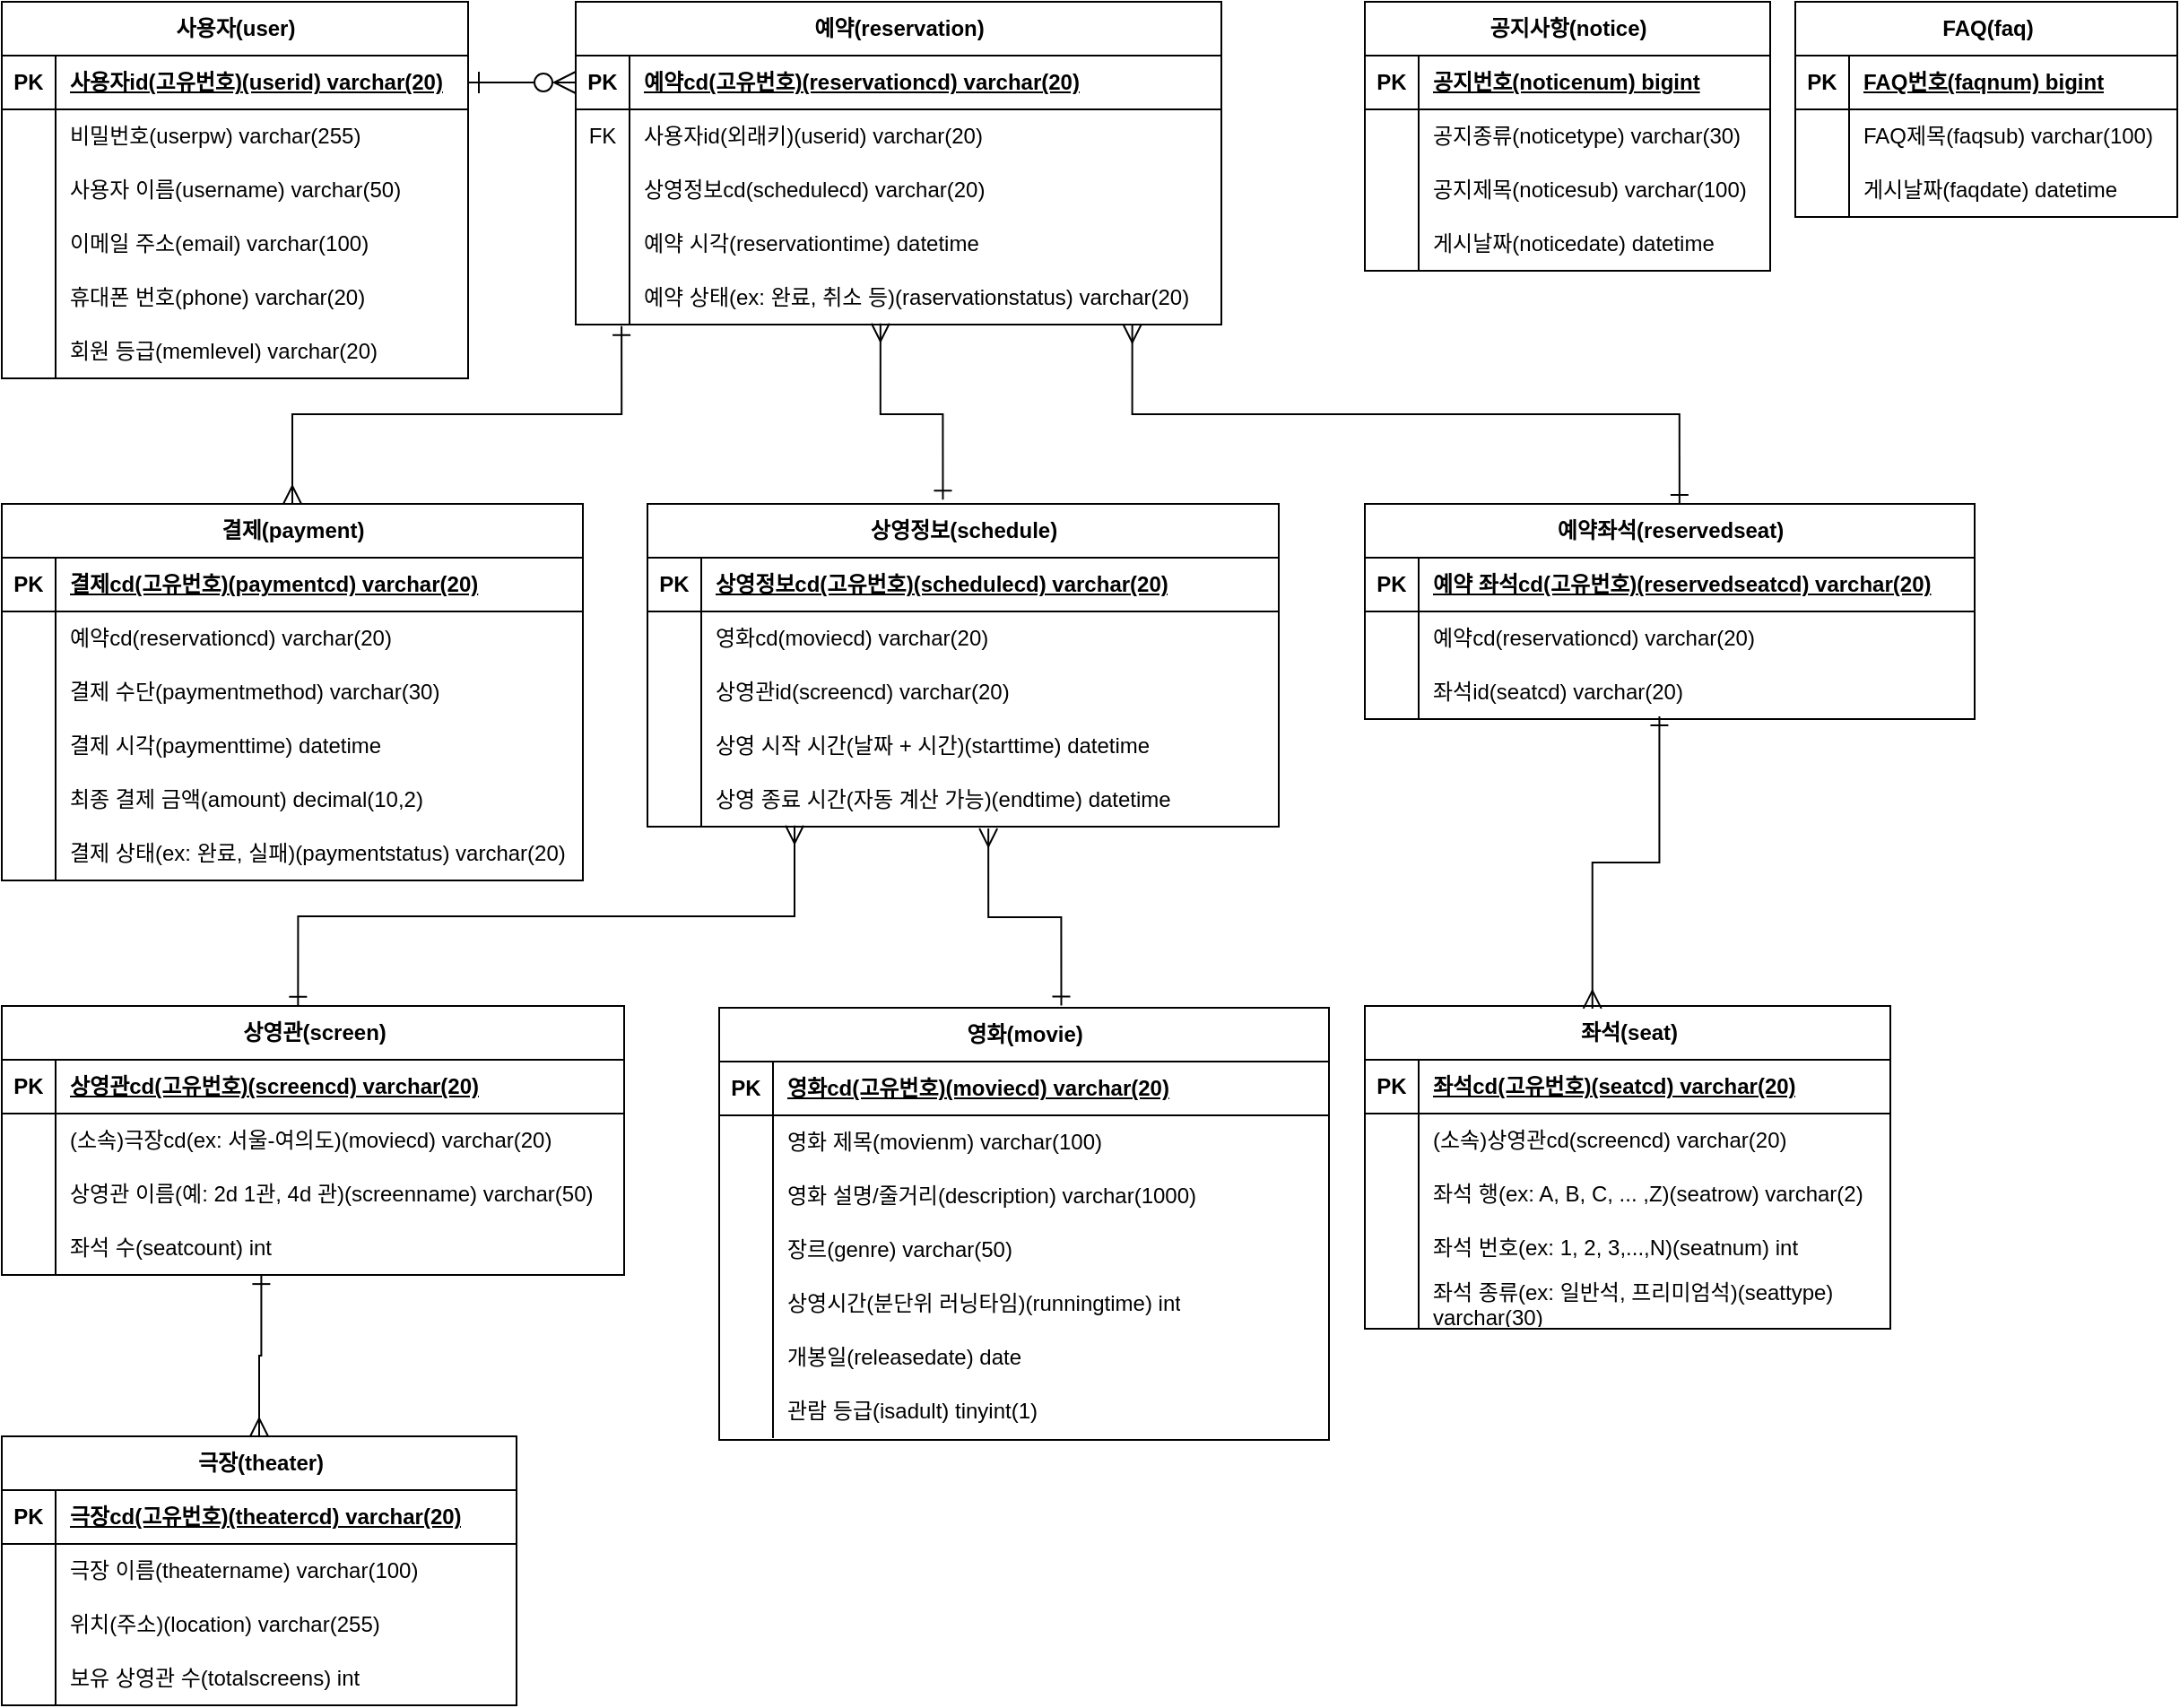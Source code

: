 <mxfile version="27.0.9">
  <diagram name="페이지-1" id="VFNtV6nY1BKfFca8tBw0">
    <mxGraphModel dx="1188" dy="708" grid="1" gridSize="10" guides="1" tooltips="1" connect="1" arrows="1" fold="1" page="1" pageScale="1" pageWidth="6000" pageHeight="6000" math="0" shadow="0">
      <root>
        <mxCell id="0" />
        <mxCell id="1" parent="0" />
        <mxCell id="h6W00l81xcjhx0Q4A7-J-36" value="상영관(screen)" style="shape=table;startSize=30;container=1;collapsible=1;childLayout=tableLayout;fixedRows=1;rowLines=0;fontStyle=1;align=center;resizeLast=1;html=1;" parent="1" vertex="1">
          <mxGeometry x="360" y="1280" width="347" height="150" as="geometry" />
        </mxCell>
        <mxCell id="h6W00l81xcjhx0Q4A7-J-37" value="" style="shape=tableRow;horizontal=0;startSize=0;swimlaneHead=0;swimlaneBody=0;fillColor=none;collapsible=0;dropTarget=0;points=[[0,0.5],[1,0.5]];portConstraint=eastwest;top=0;left=0;right=0;bottom=1;" parent="h6W00l81xcjhx0Q4A7-J-36" vertex="1">
          <mxGeometry y="30" width="347" height="30" as="geometry" />
        </mxCell>
        <mxCell id="h6W00l81xcjhx0Q4A7-J-38" value="PK" style="shape=partialRectangle;connectable=0;fillColor=none;top=0;left=0;bottom=0;right=0;fontStyle=1;overflow=hidden;whiteSpace=wrap;html=1;" parent="h6W00l81xcjhx0Q4A7-J-37" vertex="1">
          <mxGeometry width="30" height="30" as="geometry">
            <mxRectangle width="30" height="30" as="alternateBounds" />
          </mxGeometry>
        </mxCell>
        <mxCell id="h6W00l81xcjhx0Q4A7-J-39" value="상영관cd(고유번호)(screencd) varchar(20)" style="shape=partialRectangle;connectable=0;fillColor=none;top=0;left=0;bottom=0;right=0;align=left;spacingLeft=6;fontStyle=5;overflow=hidden;whiteSpace=wrap;html=1;" parent="h6W00l81xcjhx0Q4A7-J-37" vertex="1">
          <mxGeometry x="30" width="317" height="30" as="geometry">
            <mxRectangle width="317" height="30" as="alternateBounds" />
          </mxGeometry>
        </mxCell>
        <mxCell id="h6W00l81xcjhx0Q4A7-J-40" value="" style="shape=tableRow;horizontal=0;startSize=0;swimlaneHead=0;swimlaneBody=0;fillColor=none;collapsible=0;dropTarget=0;points=[[0,0.5],[1,0.5]];portConstraint=eastwest;top=0;left=0;right=0;bottom=0;" parent="h6W00l81xcjhx0Q4A7-J-36" vertex="1">
          <mxGeometry y="60" width="347" height="30" as="geometry" />
        </mxCell>
        <mxCell id="h6W00l81xcjhx0Q4A7-J-41" value="" style="shape=partialRectangle;connectable=0;fillColor=none;top=0;left=0;bottom=0;right=0;editable=1;overflow=hidden;whiteSpace=wrap;html=1;" parent="h6W00l81xcjhx0Q4A7-J-40" vertex="1">
          <mxGeometry width="30" height="30" as="geometry">
            <mxRectangle width="30" height="30" as="alternateBounds" />
          </mxGeometry>
        </mxCell>
        <mxCell id="h6W00l81xcjhx0Q4A7-J-42" value="(소속)극장cd(ex: 서울-여의도)(moviecd) varchar(20)" style="shape=partialRectangle;connectable=0;fillColor=none;top=0;left=0;bottom=0;right=0;align=left;spacingLeft=6;overflow=hidden;whiteSpace=wrap;html=1;" parent="h6W00l81xcjhx0Q4A7-J-40" vertex="1">
          <mxGeometry x="30" width="317" height="30" as="geometry">
            <mxRectangle width="317" height="30" as="alternateBounds" />
          </mxGeometry>
        </mxCell>
        <mxCell id="h6W00l81xcjhx0Q4A7-J-43" value="" style="shape=tableRow;horizontal=0;startSize=0;swimlaneHead=0;swimlaneBody=0;fillColor=none;collapsible=0;dropTarget=0;points=[[0,0.5],[1,0.5]];portConstraint=eastwest;top=0;left=0;right=0;bottom=0;" parent="h6W00l81xcjhx0Q4A7-J-36" vertex="1">
          <mxGeometry y="90" width="347" height="30" as="geometry" />
        </mxCell>
        <mxCell id="h6W00l81xcjhx0Q4A7-J-44" value="" style="shape=partialRectangle;connectable=0;fillColor=none;top=0;left=0;bottom=0;right=0;editable=1;overflow=hidden;whiteSpace=wrap;html=1;" parent="h6W00l81xcjhx0Q4A7-J-43" vertex="1">
          <mxGeometry width="30" height="30" as="geometry">
            <mxRectangle width="30" height="30" as="alternateBounds" />
          </mxGeometry>
        </mxCell>
        <mxCell id="h6W00l81xcjhx0Q4A7-J-45" value="상영관 이름(예: 2d 1관, 4d 관)(screenname) varchar(50)" style="shape=partialRectangle;connectable=0;fillColor=none;top=0;left=0;bottom=0;right=0;align=left;spacingLeft=6;overflow=hidden;whiteSpace=wrap;html=1;" parent="h6W00l81xcjhx0Q4A7-J-43" vertex="1">
          <mxGeometry x="30" width="317" height="30" as="geometry">
            <mxRectangle width="317" height="30" as="alternateBounds" />
          </mxGeometry>
        </mxCell>
        <mxCell id="h6W00l81xcjhx0Q4A7-J-46" value="" style="shape=tableRow;horizontal=0;startSize=0;swimlaneHead=0;swimlaneBody=0;fillColor=none;collapsible=0;dropTarget=0;points=[[0,0.5],[1,0.5]];portConstraint=eastwest;top=0;left=0;right=0;bottom=0;" parent="h6W00l81xcjhx0Q4A7-J-36" vertex="1">
          <mxGeometry y="120" width="347" height="30" as="geometry" />
        </mxCell>
        <mxCell id="h6W00l81xcjhx0Q4A7-J-47" value="" style="shape=partialRectangle;connectable=0;fillColor=none;top=0;left=0;bottom=0;right=0;editable=1;overflow=hidden;whiteSpace=wrap;html=1;" parent="h6W00l81xcjhx0Q4A7-J-46" vertex="1">
          <mxGeometry width="30" height="30" as="geometry">
            <mxRectangle width="30" height="30" as="alternateBounds" />
          </mxGeometry>
        </mxCell>
        <mxCell id="h6W00l81xcjhx0Q4A7-J-48" value="좌석 수(seatcount) int" style="shape=partialRectangle;connectable=0;fillColor=none;top=0;left=0;bottom=0;right=0;align=left;spacingLeft=6;overflow=hidden;whiteSpace=wrap;html=1;" parent="h6W00l81xcjhx0Q4A7-J-46" vertex="1">
          <mxGeometry x="30" width="317" height="30" as="geometry">
            <mxRectangle width="317" height="30" as="alternateBounds" />
          </mxGeometry>
        </mxCell>
        <mxCell id="h6W00l81xcjhx0Q4A7-J-52" value="상영정보(schedule)" style="shape=table;startSize=30;container=1;collapsible=1;childLayout=tableLayout;fixedRows=1;rowLines=0;fontStyle=1;align=center;resizeLast=1;html=1;" parent="1" vertex="1">
          <mxGeometry x="720" y="1000" width="352" height="180" as="geometry" />
        </mxCell>
        <mxCell id="h6W00l81xcjhx0Q4A7-J-53" value="" style="shape=tableRow;horizontal=0;startSize=0;swimlaneHead=0;swimlaneBody=0;fillColor=none;collapsible=0;dropTarget=0;points=[[0,0.5],[1,0.5]];portConstraint=eastwest;top=0;left=0;right=0;bottom=1;" parent="h6W00l81xcjhx0Q4A7-J-52" vertex="1">
          <mxGeometry y="30" width="352" height="30" as="geometry" />
        </mxCell>
        <mxCell id="h6W00l81xcjhx0Q4A7-J-54" value="PK" style="shape=partialRectangle;connectable=0;fillColor=none;top=0;left=0;bottom=0;right=0;fontStyle=1;overflow=hidden;whiteSpace=wrap;html=1;" parent="h6W00l81xcjhx0Q4A7-J-53" vertex="1">
          <mxGeometry width="30" height="30" as="geometry">
            <mxRectangle width="30" height="30" as="alternateBounds" />
          </mxGeometry>
        </mxCell>
        <mxCell id="h6W00l81xcjhx0Q4A7-J-55" value="상영정보cd(고유번호)(schedulecd) varchar(20)" style="shape=partialRectangle;connectable=0;fillColor=none;top=0;left=0;bottom=0;right=0;align=left;spacingLeft=6;fontStyle=5;overflow=hidden;whiteSpace=wrap;html=1;" parent="h6W00l81xcjhx0Q4A7-J-53" vertex="1">
          <mxGeometry x="30" width="322" height="30" as="geometry">
            <mxRectangle width="322" height="30" as="alternateBounds" />
          </mxGeometry>
        </mxCell>
        <mxCell id="h6W00l81xcjhx0Q4A7-J-56" value="" style="shape=tableRow;horizontal=0;startSize=0;swimlaneHead=0;swimlaneBody=0;fillColor=none;collapsible=0;dropTarget=0;points=[[0,0.5],[1,0.5]];portConstraint=eastwest;top=0;left=0;right=0;bottom=0;" parent="h6W00l81xcjhx0Q4A7-J-52" vertex="1">
          <mxGeometry y="60" width="352" height="30" as="geometry" />
        </mxCell>
        <mxCell id="h6W00l81xcjhx0Q4A7-J-57" value="" style="shape=partialRectangle;connectable=0;fillColor=none;top=0;left=0;bottom=0;right=0;editable=1;overflow=hidden;whiteSpace=wrap;html=1;" parent="h6W00l81xcjhx0Q4A7-J-56" vertex="1">
          <mxGeometry width="30" height="30" as="geometry">
            <mxRectangle width="30" height="30" as="alternateBounds" />
          </mxGeometry>
        </mxCell>
        <mxCell id="h6W00l81xcjhx0Q4A7-J-58" value="영화cd(moviecd) varchar(20)" style="shape=partialRectangle;connectable=0;fillColor=none;top=0;left=0;bottom=0;right=0;align=left;spacingLeft=6;overflow=hidden;whiteSpace=wrap;html=1;" parent="h6W00l81xcjhx0Q4A7-J-56" vertex="1">
          <mxGeometry x="30" width="322" height="30" as="geometry">
            <mxRectangle width="322" height="30" as="alternateBounds" />
          </mxGeometry>
        </mxCell>
        <mxCell id="h6W00l81xcjhx0Q4A7-J-59" value="" style="shape=tableRow;horizontal=0;startSize=0;swimlaneHead=0;swimlaneBody=0;fillColor=none;collapsible=0;dropTarget=0;points=[[0,0.5],[1,0.5]];portConstraint=eastwest;top=0;left=0;right=0;bottom=0;" parent="h6W00l81xcjhx0Q4A7-J-52" vertex="1">
          <mxGeometry y="90" width="352" height="30" as="geometry" />
        </mxCell>
        <mxCell id="h6W00l81xcjhx0Q4A7-J-60" value="" style="shape=partialRectangle;connectable=0;fillColor=none;top=0;left=0;bottom=0;right=0;editable=1;overflow=hidden;whiteSpace=wrap;html=1;" parent="h6W00l81xcjhx0Q4A7-J-59" vertex="1">
          <mxGeometry width="30" height="30" as="geometry">
            <mxRectangle width="30" height="30" as="alternateBounds" />
          </mxGeometry>
        </mxCell>
        <mxCell id="h6W00l81xcjhx0Q4A7-J-61" value="상영관id(screencd) varchar(20)" style="shape=partialRectangle;connectable=0;fillColor=none;top=0;left=0;bottom=0;right=0;align=left;spacingLeft=6;overflow=hidden;whiteSpace=wrap;html=1;" parent="h6W00l81xcjhx0Q4A7-J-59" vertex="1">
          <mxGeometry x="30" width="322" height="30" as="geometry">
            <mxRectangle width="322" height="30" as="alternateBounds" />
          </mxGeometry>
        </mxCell>
        <mxCell id="h6W00l81xcjhx0Q4A7-J-62" value="" style="shape=tableRow;horizontal=0;startSize=0;swimlaneHead=0;swimlaneBody=0;fillColor=none;collapsible=0;dropTarget=0;points=[[0,0.5],[1,0.5]];portConstraint=eastwest;top=0;left=0;right=0;bottom=0;" parent="h6W00l81xcjhx0Q4A7-J-52" vertex="1">
          <mxGeometry y="120" width="352" height="30" as="geometry" />
        </mxCell>
        <mxCell id="h6W00l81xcjhx0Q4A7-J-63" value="" style="shape=partialRectangle;connectable=0;fillColor=none;top=0;left=0;bottom=0;right=0;editable=1;overflow=hidden;whiteSpace=wrap;html=1;" parent="h6W00l81xcjhx0Q4A7-J-62" vertex="1">
          <mxGeometry width="30" height="30" as="geometry">
            <mxRectangle width="30" height="30" as="alternateBounds" />
          </mxGeometry>
        </mxCell>
        <mxCell id="h6W00l81xcjhx0Q4A7-J-64" value="상영 시작 시간(날짜 + 시간)(starttime) datetime" style="shape=partialRectangle;connectable=0;fillColor=none;top=0;left=0;bottom=0;right=0;align=left;spacingLeft=6;overflow=hidden;whiteSpace=wrap;html=1;" parent="h6W00l81xcjhx0Q4A7-J-62" vertex="1">
          <mxGeometry x="30" width="322" height="30" as="geometry">
            <mxRectangle width="322" height="30" as="alternateBounds" />
          </mxGeometry>
        </mxCell>
        <mxCell id="h6W00l81xcjhx0Q4A7-J-65" value="" style="shape=tableRow;horizontal=0;startSize=0;swimlaneHead=0;swimlaneBody=0;fillColor=none;collapsible=0;dropTarget=0;points=[[0,0.5],[1,0.5]];portConstraint=eastwest;top=0;left=0;right=0;bottom=0;" parent="h6W00l81xcjhx0Q4A7-J-52" vertex="1">
          <mxGeometry y="150" width="352" height="30" as="geometry" />
        </mxCell>
        <mxCell id="h6W00l81xcjhx0Q4A7-J-66" value="" style="shape=partialRectangle;connectable=0;fillColor=none;top=0;left=0;bottom=0;right=0;editable=1;overflow=hidden;whiteSpace=wrap;html=1;" parent="h6W00l81xcjhx0Q4A7-J-65" vertex="1">
          <mxGeometry width="30" height="30" as="geometry">
            <mxRectangle width="30" height="30" as="alternateBounds" />
          </mxGeometry>
        </mxCell>
        <mxCell id="h6W00l81xcjhx0Q4A7-J-67" value="상영 종료 시간(자동 계산 가능)(endtime) datetime" style="shape=partialRectangle;connectable=0;fillColor=none;top=0;left=0;bottom=0;right=0;align=left;spacingLeft=6;overflow=hidden;whiteSpace=wrap;html=1;" parent="h6W00l81xcjhx0Q4A7-J-65" vertex="1">
          <mxGeometry x="30" width="322" height="30" as="geometry">
            <mxRectangle width="322" height="30" as="alternateBounds" />
          </mxGeometry>
        </mxCell>
        <mxCell id="h6W00l81xcjhx0Q4A7-J-68" value="좌석(seat)" style="shape=table;startSize=30;container=1;collapsible=1;childLayout=tableLayout;fixedRows=1;rowLines=0;fontStyle=1;align=center;resizeLast=1;html=1;" parent="1" vertex="1">
          <mxGeometry x="1120" y="1280" width="293" height="180" as="geometry" />
        </mxCell>
        <mxCell id="h6W00l81xcjhx0Q4A7-J-69" value="" style="shape=tableRow;horizontal=0;startSize=0;swimlaneHead=0;swimlaneBody=0;fillColor=none;collapsible=0;dropTarget=0;points=[[0,0.5],[1,0.5]];portConstraint=eastwest;top=0;left=0;right=0;bottom=1;" parent="h6W00l81xcjhx0Q4A7-J-68" vertex="1">
          <mxGeometry y="30" width="293" height="30" as="geometry" />
        </mxCell>
        <mxCell id="h6W00l81xcjhx0Q4A7-J-70" value="PK" style="shape=partialRectangle;connectable=0;fillColor=none;top=0;left=0;bottom=0;right=0;fontStyle=1;overflow=hidden;whiteSpace=wrap;html=1;" parent="h6W00l81xcjhx0Q4A7-J-69" vertex="1">
          <mxGeometry width="30" height="30" as="geometry">
            <mxRectangle width="30" height="30" as="alternateBounds" />
          </mxGeometry>
        </mxCell>
        <mxCell id="h6W00l81xcjhx0Q4A7-J-71" value="좌석cd(고유번호)(seatcd) varchar(20)" style="shape=partialRectangle;connectable=0;fillColor=none;top=0;left=0;bottom=0;right=0;align=left;spacingLeft=6;fontStyle=5;overflow=hidden;whiteSpace=wrap;html=1;" parent="h6W00l81xcjhx0Q4A7-J-69" vertex="1">
          <mxGeometry x="30" width="263" height="30" as="geometry">
            <mxRectangle width="263" height="30" as="alternateBounds" />
          </mxGeometry>
        </mxCell>
        <mxCell id="h6W00l81xcjhx0Q4A7-J-72" value="" style="shape=tableRow;horizontal=0;startSize=0;swimlaneHead=0;swimlaneBody=0;fillColor=none;collapsible=0;dropTarget=0;points=[[0,0.5],[1,0.5]];portConstraint=eastwest;top=0;left=0;right=0;bottom=0;" parent="h6W00l81xcjhx0Q4A7-J-68" vertex="1">
          <mxGeometry y="60" width="293" height="30" as="geometry" />
        </mxCell>
        <mxCell id="h6W00l81xcjhx0Q4A7-J-73" value="" style="shape=partialRectangle;connectable=0;fillColor=none;top=0;left=0;bottom=0;right=0;editable=1;overflow=hidden;whiteSpace=wrap;html=1;" parent="h6W00l81xcjhx0Q4A7-J-72" vertex="1">
          <mxGeometry width="30" height="30" as="geometry">
            <mxRectangle width="30" height="30" as="alternateBounds" />
          </mxGeometry>
        </mxCell>
        <mxCell id="h6W00l81xcjhx0Q4A7-J-74" value="(소속)상영관cd(screencd) varchar(20)" style="shape=partialRectangle;connectable=0;fillColor=none;top=0;left=0;bottom=0;right=0;align=left;spacingLeft=6;overflow=hidden;whiteSpace=wrap;html=1;" parent="h6W00l81xcjhx0Q4A7-J-72" vertex="1">
          <mxGeometry x="30" width="263" height="30" as="geometry">
            <mxRectangle width="263" height="30" as="alternateBounds" />
          </mxGeometry>
        </mxCell>
        <mxCell id="h6W00l81xcjhx0Q4A7-J-75" value="" style="shape=tableRow;horizontal=0;startSize=0;swimlaneHead=0;swimlaneBody=0;fillColor=none;collapsible=0;dropTarget=0;points=[[0,0.5],[1,0.5]];portConstraint=eastwest;top=0;left=0;right=0;bottom=0;" parent="h6W00l81xcjhx0Q4A7-J-68" vertex="1">
          <mxGeometry y="90" width="293" height="30" as="geometry" />
        </mxCell>
        <mxCell id="h6W00l81xcjhx0Q4A7-J-76" value="" style="shape=partialRectangle;connectable=0;fillColor=none;top=0;left=0;bottom=0;right=0;editable=1;overflow=hidden;whiteSpace=wrap;html=1;" parent="h6W00l81xcjhx0Q4A7-J-75" vertex="1">
          <mxGeometry width="30" height="30" as="geometry">
            <mxRectangle width="30" height="30" as="alternateBounds" />
          </mxGeometry>
        </mxCell>
        <mxCell id="h6W00l81xcjhx0Q4A7-J-77" value="좌석 행(ex: A, B, C, ... ,Z)(seatrow) varchar(2)" style="shape=partialRectangle;connectable=0;fillColor=none;top=0;left=0;bottom=0;right=0;align=left;spacingLeft=6;overflow=hidden;whiteSpace=wrap;html=1;" parent="h6W00l81xcjhx0Q4A7-J-75" vertex="1">
          <mxGeometry x="30" width="263" height="30" as="geometry">
            <mxRectangle width="263" height="30" as="alternateBounds" />
          </mxGeometry>
        </mxCell>
        <mxCell id="h6W00l81xcjhx0Q4A7-J-78" value="" style="shape=tableRow;horizontal=0;startSize=0;swimlaneHead=0;swimlaneBody=0;fillColor=none;collapsible=0;dropTarget=0;points=[[0,0.5],[1,0.5]];portConstraint=eastwest;top=0;left=0;right=0;bottom=0;" parent="h6W00l81xcjhx0Q4A7-J-68" vertex="1">
          <mxGeometry y="120" width="293" height="30" as="geometry" />
        </mxCell>
        <mxCell id="h6W00l81xcjhx0Q4A7-J-79" value="" style="shape=partialRectangle;connectable=0;fillColor=none;top=0;left=0;bottom=0;right=0;editable=1;overflow=hidden;whiteSpace=wrap;html=1;" parent="h6W00l81xcjhx0Q4A7-J-78" vertex="1">
          <mxGeometry width="30" height="30" as="geometry">
            <mxRectangle width="30" height="30" as="alternateBounds" />
          </mxGeometry>
        </mxCell>
        <mxCell id="h6W00l81xcjhx0Q4A7-J-80" value="좌석 번호(ex: 1, 2, 3,...,N)(seatnum) int" style="shape=partialRectangle;connectable=0;fillColor=none;top=0;left=0;bottom=0;right=0;align=left;spacingLeft=6;overflow=hidden;whiteSpace=wrap;html=1;" parent="h6W00l81xcjhx0Q4A7-J-78" vertex="1">
          <mxGeometry x="30" width="263" height="30" as="geometry">
            <mxRectangle width="263" height="30" as="alternateBounds" />
          </mxGeometry>
        </mxCell>
        <mxCell id="h6W00l81xcjhx0Q4A7-J-81" value="" style="shape=tableRow;horizontal=0;startSize=0;swimlaneHead=0;swimlaneBody=0;fillColor=none;collapsible=0;dropTarget=0;points=[[0,0.5],[1,0.5]];portConstraint=eastwest;top=0;left=0;right=0;bottom=0;" parent="h6W00l81xcjhx0Q4A7-J-68" vertex="1">
          <mxGeometry y="150" width="293" height="30" as="geometry" />
        </mxCell>
        <mxCell id="h6W00l81xcjhx0Q4A7-J-82" value="" style="shape=partialRectangle;connectable=0;fillColor=none;top=0;left=0;bottom=0;right=0;editable=1;overflow=hidden;whiteSpace=wrap;html=1;" parent="h6W00l81xcjhx0Q4A7-J-81" vertex="1">
          <mxGeometry width="30" height="30" as="geometry">
            <mxRectangle width="30" height="30" as="alternateBounds" />
          </mxGeometry>
        </mxCell>
        <mxCell id="h6W00l81xcjhx0Q4A7-J-83" value="좌석 종류(ex: 일반석, 프리미엄석)(seattype) varchar(30)" style="shape=partialRectangle;connectable=0;fillColor=none;top=0;left=0;bottom=0;right=0;align=left;spacingLeft=6;overflow=hidden;whiteSpace=wrap;html=1;" parent="h6W00l81xcjhx0Q4A7-J-81" vertex="1">
          <mxGeometry x="30" width="263" height="30" as="geometry">
            <mxRectangle width="263" height="30" as="alternateBounds" />
          </mxGeometry>
        </mxCell>
        <mxCell id="h6W00l81xcjhx0Q4A7-J-87" value="예약(reservation)" style="shape=table;startSize=30;container=1;collapsible=1;childLayout=tableLayout;fixedRows=1;rowLines=0;fontStyle=1;align=center;resizeLast=1;html=1;" parent="1" vertex="1">
          <mxGeometry x="680" y="720" width="360" height="180" as="geometry" />
        </mxCell>
        <mxCell id="h6W00l81xcjhx0Q4A7-J-88" value="" style="shape=tableRow;horizontal=0;startSize=0;swimlaneHead=0;swimlaneBody=0;fillColor=none;collapsible=0;dropTarget=0;points=[[0,0.5],[1,0.5]];portConstraint=eastwest;top=0;left=0;right=0;bottom=1;" parent="h6W00l81xcjhx0Q4A7-J-87" vertex="1">
          <mxGeometry y="30" width="360" height="30" as="geometry" />
        </mxCell>
        <mxCell id="h6W00l81xcjhx0Q4A7-J-89" value="PK" style="shape=partialRectangle;connectable=0;fillColor=none;top=0;left=0;bottom=0;right=0;fontStyle=1;overflow=hidden;whiteSpace=wrap;html=1;" parent="h6W00l81xcjhx0Q4A7-J-88" vertex="1">
          <mxGeometry width="30" height="30" as="geometry">
            <mxRectangle width="30" height="30" as="alternateBounds" />
          </mxGeometry>
        </mxCell>
        <mxCell id="h6W00l81xcjhx0Q4A7-J-90" value="예약cd(고유번호)(reservationcd) varchar(20)" style="shape=partialRectangle;connectable=0;fillColor=none;top=0;left=0;bottom=0;right=0;align=left;spacingLeft=6;fontStyle=5;overflow=hidden;whiteSpace=wrap;html=1;" parent="h6W00l81xcjhx0Q4A7-J-88" vertex="1">
          <mxGeometry x="30" width="330" height="30" as="geometry">
            <mxRectangle width="330" height="30" as="alternateBounds" />
          </mxGeometry>
        </mxCell>
        <mxCell id="h6W00l81xcjhx0Q4A7-J-91" value="" style="shape=tableRow;horizontal=0;startSize=0;swimlaneHead=0;swimlaneBody=0;fillColor=none;collapsible=0;dropTarget=0;points=[[0,0.5],[1,0.5]];portConstraint=eastwest;top=0;left=0;right=0;bottom=0;" parent="h6W00l81xcjhx0Q4A7-J-87" vertex="1">
          <mxGeometry y="60" width="360" height="30" as="geometry" />
        </mxCell>
        <mxCell id="h6W00l81xcjhx0Q4A7-J-92" value="FK" style="shape=partialRectangle;connectable=0;fillColor=none;top=0;left=0;bottom=0;right=0;editable=1;overflow=hidden;whiteSpace=wrap;html=1;" parent="h6W00l81xcjhx0Q4A7-J-91" vertex="1">
          <mxGeometry width="30" height="30" as="geometry">
            <mxRectangle width="30" height="30" as="alternateBounds" />
          </mxGeometry>
        </mxCell>
        <mxCell id="h6W00l81xcjhx0Q4A7-J-93" value="사용자id(외래키)(userid) varchar(20)" style="shape=partialRectangle;connectable=0;fillColor=none;top=0;left=0;bottom=0;right=0;align=left;spacingLeft=6;overflow=hidden;whiteSpace=wrap;html=1;" parent="h6W00l81xcjhx0Q4A7-J-91" vertex="1">
          <mxGeometry x="30" width="330" height="30" as="geometry">
            <mxRectangle width="330" height="30" as="alternateBounds" />
          </mxGeometry>
        </mxCell>
        <mxCell id="h6W00l81xcjhx0Q4A7-J-94" value="" style="shape=tableRow;horizontal=0;startSize=0;swimlaneHead=0;swimlaneBody=0;fillColor=none;collapsible=0;dropTarget=0;points=[[0,0.5],[1,0.5]];portConstraint=eastwest;top=0;left=0;right=0;bottom=0;" parent="h6W00l81xcjhx0Q4A7-J-87" vertex="1">
          <mxGeometry y="90" width="360" height="30" as="geometry" />
        </mxCell>
        <mxCell id="h6W00l81xcjhx0Q4A7-J-95" value="" style="shape=partialRectangle;connectable=0;fillColor=none;top=0;left=0;bottom=0;right=0;editable=1;overflow=hidden;whiteSpace=wrap;html=1;" parent="h6W00l81xcjhx0Q4A7-J-94" vertex="1">
          <mxGeometry width="30" height="30" as="geometry">
            <mxRectangle width="30" height="30" as="alternateBounds" />
          </mxGeometry>
        </mxCell>
        <mxCell id="h6W00l81xcjhx0Q4A7-J-96" value="상영정보cd(schedulecd) varchar(20)" style="shape=partialRectangle;connectable=0;fillColor=none;top=0;left=0;bottom=0;right=0;align=left;spacingLeft=6;overflow=hidden;whiteSpace=wrap;html=1;" parent="h6W00l81xcjhx0Q4A7-J-94" vertex="1">
          <mxGeometry x="30" width="330" height="30" as="geometry">
            <mxRectangle width="330" height="30" as="alternateBounds" />
          </mxGeometry>
        </mxCell>
        <mxCell id="h6W00l81xcjhx0Q4A7-J-97" value="" style="shape=tableRow;horizontal=0;startSize=0;swimlaneHead=0;swimlaneBody=0;fillColor=none;collapsible=0;dropTarget=0;points=[[0,0.5],[1,0.5]];portConstraint=eastwest;top=0;left=0;right=0;bottom=0;" parent="h6W00l81xcjhx0Q4A7-J-87" vertex="1">
          <mxGeometry y="120" width="360" height="30" as="geometry" />
        </mxCell>
        <mxCell id="h6W00l81xcjhx0Q4A7-J-98" value="" style="shape=partialRectangle;connectable=0;fillColor=none;top=0;left=0;bottom=0;right=0;editable=1;overflow=hidden;whiteSpace=wrap;html=1;" parent="h6W00l81xcjhx0Q4A7-J-97" vertex="1">
          <mxGeometry width="30" height="30" as="geometry">
            <mxRectangle width="30" height="30" as="alternateBounds" />
          </mxGeometry>
        </mxCell>
        <mxCell id="h6W00l81xcjhx0Q4A7-J-99" value="예약 시각(reservationtime) datetime" style="shape=partialRectangle;connectable=0;fillColor=none;top=0;left=0;bottom=0;right=0;align=left;spacingLeft=6;overflow=hidden;whiteSpace=wrap;html=1;" parent="h6W00l81xcjhx0Q4A7-J-97" vertex="1">
          <mxGeometry x="30" width="330" height="30" as="geometry">
            <mxRectangle width="330" height="30" as="alternateBounds" />
          </mxGeometry>
        </mxCell>
        <mxCell id="h6W00l81xcjhx0Q4A7-J-103" value="" style="shape=tableRow;horizontal=0;startSize=0;swimlaneHead=0;swimlaneBody=0;fillColor=none;collapsible=0;dropTarget=0;points=[[0,0.5],[1,0.5]];portConstraint=eastwest;top=0;left=0;right=0;bottom=0;" parent="h6W00l81xcjhx0Q4A7-J-87" vertex="1">
          <mxGeometry y="150" width="360" height="30" as="geometry" />
        </mxCell>
        <mxCell id="h6W00l81xcjhx0Q4A7-J-104" value="" style="shape=partialRectangle;connectable=0;fillColor=none;top=0;left=0;bottom=0;right=0;editable=1;overflow=hidden;whiteSpace=wrap;html=1;" parent="h6W00l81xcjhx0Q4A7-J-103" vertex="1">
          <mxGeometry width="30" height="30" as="geometry">
            <mxRectangle width="30" height="30" as="alternateBounds" />
          </mxGeometry>
        </mxCell>
        <mxCell id="h6W00l81xcjhx0Q4A7-J-105" value="예약 상태(ex: 완료, 취소 등)(raservationstatus) varchar(20)" style="shape=partialRectangle;connectable=0;fillColor=none;top=0;left=0;bottom=0;right=0;align=left;spacingLeft=6;overflow=hidden;whiteSpace=wrap;html=1;" parent="h6W00l81xcjhx0Q4A7-J-103" vertex="1">
          <mxGeometry x="30" width="330" height="30" as="geometry">
            <mxRectangle width="330" height="30" as="alternateBounds" />
          </mxGeometry>
        </mxCell>
        <mxCell id="h6W00l81xcjhx0Q4A7-J-106" value="예약좌석(reservedseat)" style="shape=table;startSize=30;container=1;collapsible=1;childLayout=tableLayout;fixedRows=1;rowLines=0;fontStyle=1;align=center;resizeLast=1;html=1;" parent="1" vertex="1">
          <mxGeometry x="1120" y="1000" width="340" height="120" as="geometry" />
        </mxCell>
        <mxCell id="h6W00l81xcjhx0Q4A7-J-107" value="" style="shape=tableRow;horizontal=0;startSize=0;swimlaneHead=0;swimlaneBody=0;fillColor=none;collapsible=0;dropTarget=0;points=[[0,0.5],[1,0.5]];portConstraint=eastwest;top=0;left=0;right=0;bottom=1;" parent="h6W00l81xcjhx0Q4A7-J-106" vertex="1">
          <mxGeometry y="30" width="340" height="30" as="geometry" />
        </mxCell>
        <mxCell id="h6W00l81xcjhx0Q4A7-J-108" value="PK" style="shape=partialRectangle;connectable=0;fillColor=none;top=0;left=0;bottom=0;right=0;fontStyle=1;overflow=hidden;whiteSpace=wrap;html=1;" parent="h6W00l81xcjhx0Q4A7-J-107" vertex="1">
          <mxGeometry width="30" height="30" as="geometry">
            <mxRectangle width="30" height="30" as="alternateBounds" />
          </mxGeometry>
        </mxCell>
        <mxCell id="h6W00l81xcjhx0Q4A7-J-109" value="예약 좌석cd(고유번호)(reservedseatcd) varchar(20)" style="shape=partialRectangle;connectable=0;fillColor=none;top=0;left=0;bottom=0;right=0;align=left;spacingLeft=6;fontStyle=5;overflow=hidden;whiteSpace=wrap;html=1;" parent="h6W00l81xcjhx0Q4A7-J-107" vertex="1">
          <mxGeometry x="30" width="310" height="30" as="geometry">
            <mxRectangle width="310" height="30" as="alternateBounds" />
          </mxGeometry>
        </mxCell>
        <mxCell id="h6W00l81xcjhx0Q4A7-J-110" value="" style="shape=tableRow;horizontal=0;startSize=0;swimlaneHead=0;swimlaneBody=0;fillColor=none;collapsible=0;dropTarget=0;points=[[0,0.5],[1,0.5]];portConstraint=eastwest;top=0;left=0;right=0;bottom=0;" parent="h6W00l81xcjhx0Q4A7-J-106" vertex="1">
          <mxGeometry y="60" width="340" height="30" as="geometry" />
        </mxCell>
        <mxCell id="h6W00l81xcjhx0Q4A7-J-111" value="" style="shape=partialRectangle;connectable=0;fillColor=none;top=0;left=0;bottom=0;right=0;editable=1;overflow=hidden;whiteSpace=wrap;html=1;" parent="h6W00l81xcjhx0Q4A7-J-110" vertex="1">
          <mxGeometry width="30" height="30" as="geometry">
            <mxRectangle width="30" height="30" as="alternateBounds" />
          </mxGeometry>
        </mxCell>
        <mxCell id="h6W00l81xcjhx0Q4A7-J-112" value="예약cd(reservationcd) varchar(20)" style="shape=partialRectangle;connectable=0;fillColor=none;top=0;left=0;bottom=0;right=0;align=left;spacingLeft=6;overflow=hidden;whiteSpace=wrap;html=1;" parent="h6W00l81xcjhx0Q4A7-J-110" vertex="1">
          <mxGeometry x="30" width="310" height="30" as="geometry">
            <mxRectangle width="310" height="30" as="alternateBounds" />
          </mxGeometry>
        </mxCell>
        <mxCell id="h6W00l81xcjhx0Q4A7-J-113" value="" style="shape=tableRow;horizontal=0;startSize=0;swimlaneHead=0;swimlaneBody=0;fillColor=none;collapsible=0;dropTarget=0;points=[[0,0.5],[1,0.5]];portConstraint=eastwest;top=0;left=0;right=0;bottom=0;" parent="h6W00l81xcjhx0Q4A7-J-106" vertex="1">
          <mxGeometry y="90" width="340" height="30" as="geometry" />
        </mxCell>
        <mxCell id="h6W00l81xcjhx0Q4A7-J-114" value="" style="shape=partialRectangle;connectable=0;fillColor=none;top=0;left=0;bottom=0;right=0;editable=1;overflow=hidden;whiteSpace=wrap;html=1;" parent="h6W00l81xcjhx0Q4A7-J-113" vertex="1">
          <mxGeometry width="30" height="30" as="geometry">
            <mxRectangle width="30" height="30" as="alternateBounds" />
          </mxGeometry>
        </mxCell>
        <mxCell id="h6W00l81xcjhx0Q4A7-J-115" value="좌석id(seatcd) varchar(20)" style="shape=partialRectangle;connectable=0;fillColor=none;top=0;left=0;bottom=0;right=0;align=left;spacingLeft=6;overflow=hidden;whiteSpace=wrap;html=1;" parent="h6W00l81xcjhx0Q4A7-J-113" vertex="1">
          <mxGeometry x="30" width="310" height="30" as="geometry">
            <mxRectangle width="310" height="30" as="alternateBounds" />
          </mxGeometry>
        </mxCell>
        <mxCell id="h6W00l81xcjhx0Q4A7-J-122" value="사용자(user)" style="shape=table;startSize=30;container=1;collapsible=1;childLayout=tableLayout;fixedRows=1;rowLines=0;fontStyle=1;align=center;resizeLast=1;html=1;" parent="1" vertex="1">
          <mxGeometry x="360" y="720" width="260" height="210" as="geometry" />
        </mxCell>
        <mxCell id="h6W00l81xcjhx0Q4A7-J-123" value="" style="shape=tableRow;horizontal=0;startSize=0;swimlaneHead=0;swimlaneBody=0;fillColor=none;collapsible=0;dropTarget=0;points=[[0,0.5],[1,0.5]];portConstraint=eastwest;top=0;left=0;right=0;bottom=1;" parent="h6W00l81xcjhx0Q4A7-J-122" vertex="1">
          <mxGeometry y="30" width="260" height="30" as="geometry" />
        </mxCell>
        <mxCell id="h6W00l81xcjhx0Q4A7-J-124" value="PK" style="shape=partialRectangle;connectable=0;fillColor=none;top=0;left=0;bottom=0;right=0;fontStyle=1;overflow=hidden;whiteSpace=wrap;html=1;" parent="h6W00l81xcjhx0Q4A7-J-123" vertex="1">
          <mxGeometry width="30" height="30" as="geometry">
            <mxRectangle width="30" height="30" as="alternateBounds" />
          </mxGeometry>
        </mxCell>
        <mxCell id="h6W00l81xcjhx0Q4A7-J-125" value="&lt;font face=&quot;Helvetica&quot;&gt;사용자id(고유번호)(userid) varchar(20)&lt;/font&gt;" style="shape=partialRectangle;connectable=0;fillColor=none;top=0;left=0;bottom=0;right=0;align=left;spacingLeft=6;fontStyle=5;overflow=hidden;whiteSpace=wrap;html=1;" parent="h6W00l81xcjhx0Q4A7-J-123" vertex="1">
          <mxGeometry x="30" width="230" height="30" as="geometry">
            <mxRectangle width="230" height="30" as="alternateBounds" />
          </mxGeometry>
        </mxCell>
        <mxCell id="h6W00l81xcjhx0Q4A7-J-129" value="" style="shape=tableRow;horizontal=0;startSize=0;swimlaneHead=0;swimlaneBody=0;fillColor=none;collapsible=0;dropTarget=0;points=[[0,0.5],[1,0.5]];portConstraint=eastwest;top=0;left=0;right=0;bottom=0;" parent="h6W00l81xcjhx0Q4A7-J-122" vertex="1">
          <mxGeometry y="60" width="260" height="30" as="geometry" />
        </mxCell>
        <mxCell id="h6W00l81xcjhx0Q4A7-J-130" value="" style="shape=partialRectangle;connectable=0;fillColor=none;top=0;left=0;bottom=0;right=0;editable=1;overflow=hidden;whiteSpace=wrap;html=1;" parent="h6W00l81xcjhx0Q4A7-J-129" vertex="1">
          <mxGeometry width="30" height="30" as="geometry">
            <mxRectangle width="30" height="30" as="alternateBounds" />
          </mxGeometry>
        </mxCell>
        <mxCell id="h6W00l81xcjhx0Q4A7-J-131" value="비밀번호(userpw) varchar(255)" style="shape=partialRectangle;connectable=0;fillColor=none;top=0;left=0;bottom=0;right=0;align=left;spacingLeft=6;overflow=hidden;whiteSpace=wrap;html=1;" parent="h6W00l81xcjhx0Q4A7-J-129" vertex="1">
          <mxGeometry x="30" width="230" height="30" as="geometry">
            <mxRectangle width="230" height="30" as="alternateBounds" />
          </mxGeometry>
        </mxCell>
        <mxCell id="h6W00l81xcjhx0Q4A7-J-126" value="" style="shape=tableRow;horizontal=0;startSize=0;swimlaneHead=0;swimlaneBody=0;fillColor=none;collapsible=0;dropTarget=0;points=[[0,0.5],[1,0.5]];portConstraint=eastwest;top=0;left=0;right=0;bottom=0;" parent="h6W00l81xcjhx0Q4A7-J-122" vertex="1">
          <mxGeometry y="90" width="260" height="30" as="geometry" />
        </mxCell>
        <mxCell id="h6W00l81xcjhx0Q4A7-J-127" value="" style="shape=partialRectangle;connectable=0;fillColor=none;top=0;left=0;bottom=0;right=0;editable=1;overflow=hidden;whiteSpace=wrap;html=1;" parent="h6W00l81xcjhx0Q4A7-J-126" vertex="1">
          <mxGeometry width="30" height="30" as="geometry">
            <mxRectangle width="30" height="30" as="alternateBounds" />
          </mxGeometry>
        </mxCell>
        <mxCell id="h6W00l81xcjhx0Q4A7-J-128" value="사용자 이름(username) varchar(50)" style="shape=partialRectangle;connectable=0;fillColor=none;top=0;left=0;bottom=0;right=0;align=left;spacingLeft=6;overflow=hidden;whiteSpace=wrap;html=1;" parent="h6W00l81xcjhx0Q4A7-J-126" vertex="1">
          <mxGeometry x="30" width="230" height="30" as="geometry">
            <mxRectangle width="230" height="30" as="alternateBounds" />
          </mxGeometry>
        </mxCell>
        <mxCell id="h6W00l81xcjhx0Q4A7-J-132" value="" style="shape=tableRow;horizontal=0;startSize=0;swimlaneHead=0;swimlaneBody=0;fillColor=none;collapsible=0;dropTarget=0;points=[[0,0.5],[1,0.5]];portConstraint=eastwest;top=0;left=0;right=0;bottom=0;" parent="h6W00l81xcjhx0Q4A7-J-122" vertex="1">
          <mxGeometry y="120" width="260" height="30" as="geometry" />
        </mxCell>
        <mxCell id="h6W00l81xcjhx0Q4A7-J-133" value="" style="shape=partialRectangle;connectable=0;fillColor=none;top=0;left=0;bottom=0;right=0;editable=1;overflow=hidden;whiteSpace=wrap;html=1;" parent="h6W00l81xcjhx0Q4A7-J-132" vertex="1">
          <mxGeometry width="30" height="30" as="geometry">
            <mxRectangle width="30" height="30" as="alternateBounds" />
          </mxGeometry>
        </mxCell>
        <mxCell id="h6W00l81xcjhx0Q4A7-J-134" value="이메일 주소(email) varchar(100)" style="shape=partialRectangle;connectable=0;fillColor=none;top=0;left=0;bottom=0;right=0;align=left;spacingLeft=6;overflow=hidden;whiteSpace=wrap;html=1;" parent="h6W00l81xcjhx0Q4A7-J-132" vertex="1">
          <mxGeometry x="30" width="230" height="30" as="geometry">
            <mxRectangle width="230" height="30" as="alternateBounds" />
          </mxGeometry>
        </mxCell>
        <mxCell id="h6W00l81xcjhx0Q4A7-J-135" value="" style="shape=tableRow;horizontal=0;startSize=0;swimlaneHead=0;swimlaneBody=0;fillColor=none;collapsible=0;dropTarget=0;points=[[0,0.5],[1,0.5]];portConstraint=eastwest;top=0;left=0;right=0;bottom=0;" parent="h6W00l81xcjhx0Q4A7-J-122" vertex="1">
          <mxGeometry y="150" width="260" height="30" as="geometry" />
        </mxCell>
        <mxCell id="h6W00l81xcjhx0Q4A7-J-136" value="" style="shape=partialRectangle;connectable=0;fillColor=none;top=0;left=0;bottom=0;right=0;editable=1;overflow=hidden;whiteSpace=wrap;html=1;" parent="h6W00l81xcjhx0Q4A7-J-135" vertex="1">
          <mxGeometry width="30" height="30" as="geometry">
            <mxRectangle width="30" height="30" as="alternateBounds" />
          </mxGeometry>
        </mxCell>
        <mxCell id="h6W00l81xcjhx0Q4A7-J-137" value="휴대폰 번호(phone) varchar(20)" style="shape=partialRectangle;connectable=0;fillColor=none;top=0;left=0;bottom=0;right=0;align=left;spacingLeft=6;overflow=hidden;whiteSpace=wrap;html=1;" parent="h6W00l81xcjhx0Q4A7-J-135" vertex="1">
          <mxGeometry x="30" width="230" height="30" as="geometry">
            <mxRectangle width="230" height="30" as="alternateBounds" />
          </mxGeometry>
        </mxCell>
        <mxCell id="h6W00l81xcjhx0Q4A7-J-138" value="" style="shape=tableRow;horizontal=0;startSize=0;swimlaneHead=0;swimlaneBody=0;fillColor=none;collapsible=0;dropTarget=0;points=[[0,0.5],[1,0.5]];portConstraint=eastwest;top=0;left=0;right=0;bottom=0;" parent="h6W00l81xcjhx0Q4A7-J-122" vertex="1">
          <mxGeometry y="180" width="260" height="30" as="geometry" />
        </mxCell>
        <mxCell id="h6W00l81xcjhx0Q4A7-J-139" value="" style="shape=partialRectangle;connectable=0;fillColor=none;top=0;left=0;bottom=0;right=0;editable=1;overflow=hidden;whiteSpace=wrap;html=1;" parent="h6W00l81xcjhx0Q4A7-J-138" vertex="1">
          <mxGeometry width="30" height="30" as="geometry">
            <mxRectangle width="30" height="30" as="alternateBounds" />
          </mxGeometry>
        </mxCell>
        <mxCell id="h6W00l81xcjhx0Q4A7-J-140" value="회원 등급(memlevel) varchar(20)" style="shape=partialRectangle;connectable=0;fillColor=none;top=0;left=0;bottom=0;right=0;align=left;spacingLeft=6;overflow=hidden;whiteSpace=wrap;html=1;" parent="h6W00l81xcjhx0Q4A7-J-138" vertex="1">
          <mxGeometry x="30" width="230" height="30" as="geometry">
            <mxRectangle width="230" height="30" as="alternateBounds" />
          </mxGeometry>
        </mxCell>
        <mxCell id="h6W00l81xcjhx0Q4A7-J-141" value="결제(payment)" style="shape=table;startSize=30;container=1;collapsible=1;childLayout=tableLayout;fixedRows=1;rowLines=0;fontStyle=1;align=center;resizeLast=1;html=1;" parent="1" vertex="1">
          <mxGeometry x="360" y="1000" width="324" height="210" as="geometry" />
        </mxCell>
        <mxCell id="h6W00l81xcjhx0Q4A7-J-142" value="" style="shape=tableRow;horizontal=0;startSize=0;swimlaneHead=0;swimlaneBody=0;fillColor=none;collapsible=0;dropTarget=0;points=[[0,0.5],[1,0.5]];portConstraint=eastwest;top=0;left=0;right=0;bottom=1;" parent="h6W00l81xcjhx0Q4A7-J-141" vertex="1">
          <mxGeometry y="30" width="324" height="30" as="geometry" />
        </mxCell>
        <mxCell id="h6W00l81xcjhx0Q4A7-J-143" value="PK" style="shape=partialRectangle;connectable=0;fillColor=none;top=0;left=0;bottom=0;right=0;fontStyle=1;overflow=hidden;whiteSpace=wrap;html=1;" parent="h6W00l81xcjhx0Q4A7-J-142" vertex="1">
          <mxGeometry width="30" height="30" as="geometry">
            <mxRectangle width="30" height="30" as="alternateBounds" />
          </mxGeometry>
        </mxCell>
        <mxCell id="h6W00l81xcjhx0Q4A7-J-144" value="결제cd(고유번호)(paymentcd) varchar(20)" style="shape=partialRectangle;connectable=0;fillColor=none;top=0;left=0;bottom=0;right=0;align=left;spacingLeft=6;fontStyle=5;overflow=hidden;whiteSpace=wrap;html=1;" parent="h6W00l81xcjhx0Q4A7-J-142" vertex="1">
          <mxGeometry x="30" width="294" height="30" as="geometry">
            <mxRectangle width="294" height="30" as="alternateBounds" />
          </mxGeometry>
        </mxCell>
        <mxCell id="h6W00l81xcjhx0Q4A7-J-145" value="" style="shape=tableRow;horizontal=0;startSize=0;swimlaneHead=0;swimlaneBody=0;fillColor=none;collapsible=0;dropTarget=0;points=[[0,0.5],[1,0.5]];portConstraint=eastwest;top=0;left=0;right=0;bottom=0;" parent="h6W00l81xcjhx0Q4A7-J-141" vertex="1">
          <mxGeometry y="60" width="324" height="30" as="geometry" />
        </mxCell>
        <mxCell id="h6W00l81xcjhx0Q4A7-J-146" value="" style="shape=partialRectangle;connectable=0;fillColor=none;top=0;left=0;bottom=0;right=0;editable=1;overflow=hidden;whiteSpace=wrap;html=1;" parent="h6W00l81xcjhx0Q4A7-J-145" vertex="1">
          <mxGeometry width="30" height="30" as="geometry">
            <mxRectangle width="30" height="30" as="alternateBounds" />
          </mxGeometry>
        </mxCell>
        <mxCell id="h6W00l81xcjhx0Q4A7-J-147" value="예약cd(reservationcd) varchar(20)" style="shape=partialRectangle;connectable=0;fillColor=none;top=0;left=0;bottom=0;right=0;align=left;spacingLeft=6;overflow=hidden;whiteSpace=wrap;html=1;" parent="h6W00l81xcjhx0Q4A7-J-145" vertex="1">
          <mxGeometry x="30" width="294" height="30" as="geometry">
            <mxRectangle width="294" height="30" as="alternateBounds" />
          </mxGeometry>
        </mxCell>
        <mxCell id="h6W00l81xcjhx0Q4A7-J-148" value="" style="shape=tableRow;horizontal=0;startSize=0;swimlaneHead=0;swimlaneBody=0;fillColor=none;collapsible=0;dropTarget=0;points=[[0,0.5],[1,0.5]];portConstraint=eastwest;top=0;left=0;right=0;bottom=0;" parent="h6W00l81xcjhx0Q4A7-J-141" vertex="1">
          <mxGeometry y="90" width="324" height="30" as="geometry" />
        </mxCell>
        <mxCell id="h6W00l81xcjhx0Q4A7-J-149" value="" style="shape=partialRectangle;connectable=0;fillColor=none;top=0;left=0;bottom=0;right=0;editable=1;overflow=hidden;whiteSpace=wrap;html=1;" parent="h6W00l81xcjhx0Q4A7-J-148" vertex="1">
          <mxGeometry width="30" height="30" as="geometry">
            <mxRectangle width="30" height="30" as="alternateBounds" />
          </mxGeometry>
        </mxCell>
        <mxCell id="h6W00l81xcjhx0Q4A7-J-150" value="결제 수단(paymentmethod) varchar(30)" style="shape=partialRectangle;connectable=0;fillColor=none;top=0;left=0;bottom=0;right=0;align=left;spacingLeft=6;overflow=hidden;whiteSpace=wrap;html=1;" parent="h6W00l81xcjhx0Q4A7-J-148" vertex="1">
          <mxGeometry x="30" width="294" height="30" as="geometry">
            <mxRectangle width="294" height="30" as="alternateBounds" />
          </mxGeometry>
        </mxCell>
        <mxCell id="h6W00l81xcjhx0Q4A7-J-151" value="" style="shape=tableRow;horizontal=0;startSize=0;swimlaneHead=0;swimlaneBody=0;fillColor=none;collapsible=0;dropTarget=0;points=[[0,0.5],[1,0.5]];portConstraint=eastwest;top=0;left=0;right=0;bottom=0;" parent="h6W00l81xcjhx0Q4A7-J-141" vertex="1">
          <mxGeometry y="120" width="324" height="30" as="geometry" />
        </mxCell>
        <mxCell id="h6W00l81xcjhx0Q4A7-J-152" value="" style="shape=partialRectangle;connectable=0;fillColor=none;top=0;left=0;bottom=0;right=0;editable=1;overflow=hidden;whiteSpace=wrap;html=1;" parent="h6W00l81xcjhx0Q4A7-J-151" vertex="1">
          <mxGeometry width="30" height="30" as="geometry">
            <mxRectangle width="30" height="30" as="alternateBounds" />
          </mxGeometry>
        </mxCell>
        <mxCell id="h6W00l81xcjhx0Q4A7-J-153" value="결제 시각(paymenttime) datetime" style="shape=partialRectangle;connectable=0;fillColor=none;top=0;left=0;bottom=0;right=0;align=left;spacingLeft=6;overflow=hidden;whiteSpace=wrap;html=1;" parent="h6W00l81xcjhx0Q4A7-J-151" vertex="1">
          <mxGeometry x="30" width="294" height="30" as="geometry">
            <mxRectangle width="294" height="30" as="alternateBounds" />
          </mxGeometry>
        </mxCell>
        <mxCell id="h6W00l81xcjhx0Q4A7-J-154" value="" style="shape=tableRow;horizontal=0;startSize=0;swimlaneHead=0;swimlaneBody=0;fillColor=none;collapsible=0;dropTarget=0;points=[[0,0.5],[1,0.5]];portConstraint=eastwest;top=0;left=0;right=0;bottom=0;" parent="h6W00l81xcjhx0Q4A7-J-141" vertex="1">
          <mxGeometry y="150" width="324" height="30" as="geometry" />
        </mxCell>
        <mxCell id="h6W00l81xcjhx0Q4A7-J-155" value="" style="shape=partialRectangle;connectable=0;fillColor=none;top=0;left=0;bottom=0;right=0;editable=1;overflow=hidden;whiteSpace=wrap;html=1;" parent="h6W00l81xcjhx0Q4A7-J-154" vertex="1">
          <mxGeometry width="30" height="30" as="geometry">
            <mxRectangle width="30" height="30" as="alternateBounds" />
          </mxGeometry>
        </mxCell>
        <mxCell id="h6W00l81xcjhx0Q4A7-J-156" value="최종 결제 금액(amount) decimal(10,2)" style="shape=partialRectangle;connectable=0;fillColor=none;top=0;left=0;bottom=0;right=0;align=left;spacingLeft=6;overflow=hidden;whiteSpace=wrap;html=1;" parent="h6W00l81xcjhx0Q4A7-J-154" vertex="1">
          <mxGeometry x="30" width="294" height="30" as="geometry">
            <mxRectangle width="294" height="30" as="alternateBounds" />
          </mxGeometry>
        </mxCell>
        <mxCell id="h6W00l81xcjhx0Q4A7-J-157" value="" style="shape=tableRow;horizontal=0;startSize=0;swimlaneHead=0;swimlaneBody=0;fillColor=none;collapsible=0;dropTarget=0;points=[[0,0.5],[1,0.5]];portConstraint=eastwest;top=0;left=0;right=0;bottom=0;" parent="h6W00l81xcjhx0Q4A7-J-141" vertex="1">
          <mxGeometry y="180" width="324" height="30" as="geometry" />
        </mxCell>
        <mxCell id="h6W00l81xcjhx0Q4A7-J-158" value="" style="shape=partialRectangle;connectable=0;fillColor=none;top=0;left=0;bottom=0;right=0;editable=1;overflow=hidden;whiteSpace=wrap;html=1;" parent="h6W00l81xcjhx0Q4A7-J-157" vertex="1">
          <mxGeometry width="30" height="30" as="geometry">
            <mxRectangle width="30" height="30" as="alternateBounds" />
          </mxGeometry>
        </mxCell>
        <mxCell id="h6W00l81xcjhx0Q4A7-J-159" value="결제 상태(ex: 완료, 실패)(paymentstatus) varchar(20)" style="shape=partialRectangle;connectable=0;fillColor=none;top=0;left=0;bottom=0;right=0;align=left;spacingLeft=6;overflow=hidden;whiteSpace=wrap;html=1;" parent="h6W00l81xcjhx0Q4A7-J-157" vertex="1">
          <mxGeometry x="30" width="294" height="30" as="geometry">
            <mxRectangle width="294" height="30" as="alternateBounds" />
          </mxGeometry>
        </mxCell>
        <mxCell id="h6W00l81xcjhx0Q4A7-J-163" value="영화(movie)" style="shape=table;startSize=30;container=1;collapsible=1;childLayout=tableLayout;fixedRows=1;rowLines=0;fontStyle=1;align=center;resizeLast=1;html=1;" parent="1" vertex="1">
          <mxGeometry x="760" y="1281" width="340" height="241" as="geometry" />
        </mxCell>
        <mxCell id="h6W00l81xcjhx0Q4A7-J-164" value="" style="shape=tableRow;horizontal=0;startSize=0;swimlaneHead=0;swimlaneBody=0;fillColor=none;collapsible=0;dropTarget=0;points=[[0,0.5],[1,0.5]];portConstraint=eastwest;top=0;left=0;right=0;bottom=1;" parent="h6W00l81xcjhx0Q4A7-J-163" vertex="1">
          <mxGeometry y="30" width="340" height="30" as="geometry" />
        </mxCell>
        <mxCell id="h6W00l81xcjhx0Q4A7-J-165" value="PK" style="shape=partialRectangle;connectable=0;fillColor=none;top=0;left=0;bottom=0;right=0;fontStyle=1;overflow=hidden;whiteSpace=wrap;html=1;" parent="h6W00l81xcjhx0Q4A7-J-164" vertex="1">
          <mxGeometry width="30" height="30" as="geometry">
            <mxRectangle width="30" height="30" as="alternateBounds" />
          </mxGeometry>
        </mxCell>
        <mxCell id="h6W00l81xcjhx0Q4A7-J-166" value="영화cd(고유번호)(moviecd) varchar(20)" style="shape=partialRectangle;connectable=0;fillColor=none;top=0;left=0;bottom=0;right=0;align=left;spacingLeft=6;fontStyle=5;overflow=hidden;whiteSpace=wrap;html=1;" parent="h6W00l81xcjhx0Q4A7-J-164" vertex="1">
          <mxGeometry x="30" width="310" height="30" as="geometry">
            <mxRectangle width="310" height="30" as="alternateBounds" />
          </mxGeometry>
        </mxCell>
        <mxCell id="h6W00l81xcjhx0Q4A7-J-167" value="" style="shape=tableRow;horizontal=0;startSize=0;swimlaneHead=0;swimlaneBody=0;fillColor=none;collapsible=0;dropTarget=0;points=[[0,0.5],[1,0.5]];portConstraint=eastwest;top=0;left=0;right=0;bottom=0;" parent="h6W00l81xcjhx0Q4A7-J-163" vertex="1">
          <mxGeometry y="60" width="340" height="30" as="geometry" />
        </mxCell>
        <mxCell id="h6W00l81xcjhx0Q4A7-J-168" value="" style="shape=partialRectangle;connectable=0;fillColor=none;top=0;left=0;bottom=0;right=0;editable=1;overflow=hidden;whiteSpace=wrap;html=1;" parent="h6W00l81xcjhx0Q4A7-J-167" vertex="1">
          <mxGeometry width="30" height="30" as="geometry">
            <mxRectangle width="30" height="30" as="alternateBounds" />
          </mxGeometry>
        </mxCell>
        <mxCell id="h6W00l81xcjhx0Q4A7-J-169" value="영화 제목(movienm) varchar(100)" style="shape=partialRectangle;connectable=0;fillColor=none;top=0;left=0;bottom=0;right=0;align=left;spacingLeft=6;overflow=hidden;whiteSpace=wrap;html=1;" parent="h6W00l81xcjhx0Q4A7-J-167" vertex="1">
          <mxGeometry x="30" width="310" height="30" as="geometry">
            <mxRectangle width="310" height="30" as="alternateBounds" />
          </mxGeometry>
        </mxCell>
        <mxCell id="h6W00l81xcjhx0Q4A7-J-170" value="" style="shape=tableRow;horizontal=0;startSize=0;swimlaneHead=0;swimlaneBody=0;fillColor=none;collapsible=0;dropTarget=0;points=[[0,0.5],[1,0.5]];portConstraint=eastwest;top=0;left=0;right=0;bottom=0;" parent="h6W00l81xcjhx0Q4A7-J-163" vertex="1">
          <mxGeometry y="90" width="340" height="30" as="geometry" />
        </mxCell>
        <mxCell id="h6W00l81xcjhx0Q4A7-J-171" value="" style="shape=partialRectangle;connectable=0;fillColor=none;top=0;left=0;bottom=0;right=0;editable=1;overflow=hidden;whiteSpace=wrap;html=1;" parent="h6W00l81xcjhx0Q4A7-J-170" vertex="1">
          <mxGeometry width="30" height="30" as="geometry">
            <mxRectangle width="30" height="30" as="alternateBounds" />
          </mxGeometry>
        </mxCell>
        <mxCell id="h6W00l81xcjhx0Q4A7-J-172" value="영화 설명/줄거리(description) varchar(1000)" style="shape=partialRectangle;connectable=0;fillColor=none;top=0;left=0;bottom=0;right=0;align=left;spacingLeft=6;overflow=hidden;whiteSpace=wrap;html=1;" parent="h6W00l81xcjhx0Q4A7-J-170" vertex="1">
          <mxGeometry x="30" width="310" height="30" as="geometry">
            <mxRectangle width="310" height="30" as="alternateBounds" />
          </mxGeometry>
        </mxCell>
        <mxCell id="h6W00l81xcjhx0Q4A7-J-173" value="" style="shape=tableRow;horizontal=0;startSize=0;swimlaneHead=0;swimlaneBody=0;fillColor=none;collapsible=0;dropTarget=0;points=[[0,0.5],[1,0.5]];portConstraint=eastwest;top=0;left=0;right=0;bottom=0;" parent="h6W00l81xcjhx0Q4A7-J-163" vertex="1">
          <mxGeometry y="120" width="340" height="30" as="geometry" />
        </mxCell>
        <mxCell id="h6W00l81xcjhx0Q4A7-J-174" value="" style="shape=partialRectangle;connectable=0;fillColor=none;top=0;left=0;bottom=0;right=0;editable=1;overflow=hidden;whiteSpace=wrap;html=1;" parent="h6W00l81xcjhx0Q4A7-J-173" vertex="1">
          <mxGeometry width="30" height="30" as="geometry">
            <mxRectangle width="30" height="30" as="alternateBounds" />
          </mxGeometry>
        </mxCell>
        <mxCell id="h6W00l81xcjhx0Q4A7-J-175" value="장르(genre) varchar(50)" style="shape=partialRectangle;connectable=0;fillColor=none;top=0;left=0;bottom=0;right=0;align=left;spacingLeft=6;overflow=hidden;whiteSpace=wrap;html=1;" parent="h6W00l81xcjhx0Q4A7-J-173" vertex="1">
          <mxGeometry x="30" width="310" height="30" as="geometry">
            <mxRectangle width="310" height="30" as="alternateBounds" />
          </mxGeometry>
        </mxCell>
        <mxCell id="h6W00l81xcjhx0Q4A7-J-176" value="" style="shape=tableRow;horizontal=0;startSize=0;swimlaneHead=0;swimlaneBody=0;fillColor=none;collapsible=0;dropTarget=0;points=[[0,0.5],[1,0.5]];portConstraint=eastwest;top=0;left=0;right=0;bottom=0;" parent="h6W00l81xcjhx0Q4A7-J-163" vertex="1">
          <mxGeometry y="150" width="340" height="30" as="geometry" />
        </mxCell>
        <mxCell id="h6W00l81xcjhx0Q4A7-J-177" value="" style="shape=partialRectangle;connectable=0;fillColor=none;top=0;left=0;bottom=0;right=0;editable=1;overflow=hidden;whiteSpace=wrap;html=1;" parent="h6W00l81xcjhx0Q4A7-J-176" vertex="1">
          <mxGeometry width="30" height="30" as="geometry">
            <mxRectangle width="30" height="30" as="alternateBounds" />
          </mxGeometry>
        </mxCell>
        <mxCell id="h6W00l81xcjhx0Q4A7-J-178" value="상영시간(분단위 러닝타임)(runningtime) int" style="shape=partialRectangle;connectable=0;fillColor=none;top=0;left=0;bottom=0;right=0;align=left;spacingLeft=6;overflow=hidden;whiteSpace=wrap;html=1;" parent="h6W00l81xcjhx0Q4A7-J-176" vertex="1">
          <mxGeometry x="30" width="310" height="30" as="geometry">
            <mxRectangle width="310" height="30" as="alternateBounds" />
          </mxGeometry>
        </mxCell>
        <mxCell id="h6W00l81xcjhx0Q4A7-J-179" value="" style="shape=tableRow;horizontal=0;startSize=0;swimlaneHead=0;swimlaneBody=0;fillColor=none;collapsible=0;dropTarget=0;points=[[0,0.5],[1,0.5]];portConstraint=eastwest;top=0;left=0;right=0;bottom=0;" parent="h6W00l81xcjhx0Q4A7-J-163" vertex="1">
          <mxGeometry y="180" width="340" height="30" as="geometry" />
        </mxCell>
        <mxCell id="h6W00l81xcjhx0Q4A7-J-180" value="" style="shape=partialRectangle;connectable=0;fillColor=none;top=0;left=0;bottom=0;right=0;editable=1;overflow=hidden;whiteSpace=wrap;html=1;" parent="h6W00l81xcjhx0Q4A7-J-179" vertex="1">
          <mxGeometry width="30" height="30" as="geometry">
            <mxRectangle width="30" height="30" as="alternateBounds" />
          </mxGeometry>
        </mxCell>
        <mxCell id="h6W00l81xcjhx0Q4A7-J-181" value="개봉일(releasedate) date" style="shape=partialRectangle;connectable=0;fillColor=none;top=0;left=0;bottom=0;right=0;align=left;spacingLeft=6;overflow=hidden;whiteSpace=wrap;html=1;" parent="h6W00l81xcjhx0Q4A7-J-179" vertex="1">
          <mxGeometry x="30" width="310" height="30" as="geometry">
            <mxRectangle width="310" height="30" as="alternateBounds" />
          </mxGeometry>
        </mxCell>
        <mxCell id="h6W00l81xcjhx0Q4A7-J-182" value="" style="shape=tableRow;horizontal=0;startSize=0;swimlaneHead=0;swimlaneBody=0;fillColor=none;collapsible=0;dropTarget=0;points=[[0,0.5],[1,0.5]];portConstraint=eastwest;top=0;left=0;right=0;bottom=0;" parent="h6W00l81xcjhx0Q4A7-J-163" vertex="1">
          <mxGeometry y="210" width="340" height="30" as="geometry" />
        </mxCell>
        <mxCell id="h6W00l81xcjhx0Q4A7-J-183" value="" style="shape=partialRectangle;connectable=0;fillColor=none;top=0;left=0;bottom=0;right=0;editable=1;overflow=hidden;whiteSpace=wrap;html=1;" parent="h6W00l81xcjhx0Q4A7-J-182" vertex="1">
          <mxGeometry width="30" height="30" as="geometry">
            <mxRectangle width="30" height="30" as="alternateBounds" />
          </mxGeometry>
        </mxCell>
        <mxCell id="h6W00l81xcjhx0Q4A7-J-184" value="관람 등급(isadult) tinyint(1)" style="shape=partialRectangle;connectable=0;fillColor=none;top=0;left=0;bottom=0;right=0;align=left;spacingLeft=6;overflow=hidden;whiteSpace=wrap;html=1;" parent="h6W00l81xcjhx0Q4A7-J-182" vertex="1">
          <mxGeometry x="30" width="310" height="30" as="geometry">
            <mxRectangle width="310" height="30" as="alternateBounds" />
          </mxGeometry>
        </mxCell>
        <mxCell id="h6W00l81xcjhx0Q4A7-J-23" value="극장(theater)" style="shape=table;startSize=30;container=1;collapsible=1;childLayout=tableLayout;fixedRows=1;rowLines=0;fontStyle=1;align=center;resizeLast=1;html=1;" parent="1" vertex="1">
          <mxGeometry x="360" y="1520" width="287" height="150" as="geometry" />
        </mxCell>
        <mxCell id="h6W00l81xcjhx0Q4A7-J-24" value="" style="shape=tableRow;horizontal=0;startSize=0;swimlaneHead=0;swimlaneBody=0;fillColor=none;collapsible=0;dropTarget=0;points=[[0,0.5],[1,0.5]];portConstraint=eastwest;top=0;left=0;right=0;bottom=1;" parent="h6W00l81xcjhx0Q4A7-J-23" vertex="1">
          <mxGeometry y="30" width="287" height="30" as="geometry" />
        </mxCell>
        <mxCell id="h6W00l81xcjhx0Q4A7-J-25" value="PK" style="shape=partialRectangle;connectable=0;fillColor=none;top=0;left=0;bottom=0;right=0;fontStyle=1;overflow=hidden;whiteSpace=wrap;html=1;" parent="h6W00l81xcjhx0Q4A7-J-24" vertex="1">
          <mxGeometry width="30" height="30" as="geometry">
            <mxRectangle width="30" height="30" as="alternateBounds" />
          </mxGeometry>
        </mxCell>
        <mxCell id="h6W00l81xcjhx0Q4A7-J-26" value="극장cd(고유번호)(theatercd) varchar(20)" style="shape=partialRectangle;connectable=0;fillColor=none;top=0;left=0;bottom=0;right=0;align=left;spacingLeft=6;fontStyle=5;overflow=hidden;whiteSpace=wrap;html=1;" parent="h6W00l81xcjhx0Q4A7-J-24" vertex="1">
          <mxGeometry x="30" width="257" height="30" as="geometry">
            <mxRectangle width="257" height="30" as="alternateBounds" />
          </mxGeometry>
        </mxCell>
        <mxCell id="h6W00l81xcjhx0Q4A7-J-27" value="" style="shape=tableRow;horizontal=0;startSize=0;swimlaneHead=0;swimlaneBody=0;fillColor=none;collapsible=0;dropTarget=0;points=[[0,0.5],[1,0.5]];portConstraint=eastwest;top=0;left=0;right=0;bottom=0;" parent="h6W00l81xcjhx0Q4A7-J-23" vertex="1">
          <mxGeometry y="60" width="287" height="30" as="geometry" />
        </mxCell>
        <mxCell id="h6W00l81xcjhx0Q4A7-J-28" value="" style="shape=partialRectangle;connectable=0;fillColor=none;top=0;left=0;bottom=0;right=0;editable=1;overflow=hidden;whiteSpace=wrap;html=1;" parent="h6W00l81xcjhx0Q4A7-J-27" vertex="1">
          <mxGeometry width="30" height="30" as="geometry">
            <mxRectangle width="30" height="30" as="alternateBounds" />
          </mxGeometry>
        </mxCell>
        <mxCell id="h6W00l81xcjhx0Q4A7-J-29" value="극장 이름(theatername) varchar(100)" style="shape=partialRectangle;connectable=0;fillColor=none;top=0;left=0;bottom=0;right=0;align=left;spacingLeft=6;overflow=hidden;whiteSpace=wrap;html=1;" parent="h6W00l81xcjhx0Q4A7-J-27" vertex="1">
          <mxGeometry x="30" width="257" height="30" as="geometry">
            <mxRectangle width="257" height="30" as="alternateBounds" />
          </mxGeometry>
        </mxCell>
        <mxCell id="h6W00l81xcjhx0Q4A7-J-30" value="" style="shape=tableRow;horizontal=0;startSize=0;swimlaneHead=0;swimlaneBody=0;fillColor=none;collapsible=0;dropTarget=0;points=[[0,0.5],[1,0.5]];portConstraint=eastwest;top=0;left=0;right=0;bottom=0;" parent="h6W00l81xcjhx0Q4A7-J-23" vertex="1">
          <mxGeometry y="90" width="287" height="30" as="geometry" />
        </mxCell>
        <mxCell id="h6W00l81xcjhx0Q4A7-J-31" value="" style="shape=partialRectangle;connectable=0;fillColor=none;top=0;left=0;bottom=0;right=0;editable=1;overflow=hidden;whiteSpace=wrap;html=1;" parent="h6W00l81xcjhx0Q4A7-J-30" vertex="1">
          <mxGeometry width="30" height="30" as="geometry">
            <mxRectangle width="30" height="30" as="alternateBounds" />
          </mxGeometry>
        </mxCell>
        <mxCell id="h6W00l81xcjhx0Q4A7-J-32" value="위치(주소)(location) varchar(255)" style="shape=partialRectangle;connectable=0;fillColor=none;top=0;left=0;bottom=0;right=0;align=left;spacingLeft=6;overflow=hidden;whiteSpace=wrap;html=1;" parent="h6W00l81xcjhx0Q4A7-J-30" vertex="1">
          <mxGeometry x="30" width="257" height="30" as="geometry">
            <mxRectangle width="257" height="30" as="alternateBounds" />
          </mxGeometry>
        </mxCell>
        <mxCell id="h6W00l81xcjhx0Q4A7-J-33" value="" style="shape=tableRow;horizontal=0;startSize=0;swimlaneHead=0;swimlaneBody=0;fillColor=none;collapsible=0;dropTarget=0;points=[[0,0.5],[1,0.5]];portConstraint=eastwest;top=0;left=0;right=0;bottom=0;" parent="h6W00l81xcjhx0Q4A7-J-23" vertex="1">
          <mxGeometry y="120" width="287" height="30" as="geometry" />
        </mxCell>
        <mxCell id="h6W00l81xcjhx0Q4A7-J-34" value="" style="shape=partialRectangle;connectable=0;fillColor=none;top=0;left=0;bottom=0;right=0;editable=1;overflow=hidden;whiteSpace=wrap;html=1;" parent="h6W00l81xcjhx0Q4A7-J-33" vertex="1">
          <mxGeometry width="30" height="30" as="geometry">
            <mxRectangle width="30" height="30" as="alternateBounds" />
          </mxGeometry>
        </mxCell>
        <mxCell id="h6W00l81xcjhx0Q4A7-J-35" value="보유 상영관 수(totalscreens) int" style="shape=partialRectangle;connectable=0;fillColor=none;top=0;left=0;bottom=0;right=0;align=left;spacingLeft=6;overflow=hidden;whiteSpace=wrap;html=1;" parent="h6W00l81xcjhx0Q4A7-J-33" vertex="1">
          <mxGeometry x="30" width="257" height="30" as="geometry">
            <mxRectangle width="257" height="30" as="alternateBounds" />
          </mxGeometry>
        </mxCell>
        <mxCell id="h6W00l81xcjhx0Q4A7-J-223" value="" style="endArrow=ERzeroToMany;html=1;rounded=0;fontSize=12;startSize=10;endSize=10;curved=1;exitX=1;exitY=0.5;exitDx=0;exitDy=0;entryX=0;entryY=0.5;entryDx=0;entryDy=0;endFill=0;startArrow=ERone;startFill=0;targetPerimeterSpacing=0;sourcePerimeterSpacing=0;" parent="1" source="h6W00l81xcjhx0Q4A7-J-123" target="h6W00l81xcjhx0Q4A7-J-88" edge="1">
          <mxGeometry relative="1" as="geometry">
            <mxPoint x="720" y="1310" as="sourcePoint" />
            <mxPoint x="880" y="1310" as="targetPoint" />
          </mxGeometry>
        </mxCell>
        <mxCell id="h6W00l81xcjhx0Q4A7-J-225" value="" style="endArrow=ERmany;html=1;rounded=0;fontSize=12;startSize=8;endSize=8;entryX=0.5;entryY=0;entryDx=0;entryDy=0;elbow=vertical;startArrow=ERone;startFill=0;endFill=0;exitX=0.071;exitY=1.028;exitDx=0;exitDy=0;exitPerimeter=0;edgeStyle=orthogonalEdgeStyle;" parent="1" source="h6W00l81xcjhx0Q4A7-J-103" target="h6W00l81xcjhx0Q4A7-J-141" edge="1">
          <mxGeometry relative="1" as="geometry">
            <mxPoint x="785" y="1270" as="sourcePoint" />
            <mxPoint x="910" y="1440" as="targetPoint" />
          </mxGeometry>
        </mxCell>
        <mxCell id="h6W00l81xcjhx0Q4A7-J-227" value="" style="endArrow=ERone;html=1;rounded=0;fontSize=12;startSize=8;endSize=8;entryX=0.516;entryY=0;entryDx=0;entryDy=0;startArrow=ERmany;startFill=0;endFill=0;exitX=0.862;exitY=1;exitDx=0;exitDy=0;entryPerimeter=0;exitPerimeter=0;edgeStyle=orthogonalEdgeStyle;" parent="1" source="h6W00l81xcjhx0Q4A7-J-103" target="h6W00l81xcjhx0Q4A7-J-106" edge="1">
          <mxGeometry relative="1" as="geometry">
            <mxPoint x="940" y="1140" as="sourcePoint" />
            <mxPoint x="1070" y="1360" as="targetPoint" />
          </mxGeometry>
        </mxCell>
        <mxCell id="h6W00l81xcjhx0Q4A7-J-229" value="" style="endArrow=ERone;html=1;rounded=0;fontSize=12;startSize=8;endSize=8;startArrow=ERmany;startFill=0;endFill=0;entryX=0.468;entryY=-0.013;entryDx=0;entryDy=0;entryPerimeter=0;exitX=0.472;exitY=0.978;exitDx=0;exitDy=0;exitPerimeter=0;edgeStyle=orthogonalEdgeStyle;" parent="1" source="h6W00l81xcjhx0Q4A7-J-103" target="h6W00l81xcjhx0Q4A7-J-52" edge="1">
          <mxGeometry relative="1" as="geometry">
            <mxPoint x="820" y="904" as="sourcePoint" />
            <mxPoint x="814.535" y="998.92" as="targetPoint" />
          </mxGeometry>
        </mxCell>
        <mxCell id="h6W00l81xcjhx0Q4A7-J-231" value="" style="endArrow=ERmany;html=1;rounded=0;fontSize=12;startSize=8;endSize=8;exitX=0.483;exitY=0.95;exitDx=0;exitDy=0;startArrow=ERone;startFill=0;endFill=0;exitPerimeter=0;elbow=vertical;entryX=0.433;entryY=0.008;entryDx=0;entryDy=0;entryPerimeter=0;edgeStyle=elbowEdgeStyle;" parent="1" source="h6W00l81xcjhx0Q4A7-J-113" target="h6W00l81xcjhx0Q4A7-J-68" edge="1">
          <mxGeometry relative="1" as="geometry">
            <mxPoint x="1080" y="1360" as="sourcePoint" />
            <mxPoint x="1159" y="1320" as="targetPoint" />
          </mxGeometry>
        </mxCell>
        <mxCell id="h6W00l81xcjhx0Q4A7-J-233" value="" style="endArrow=ERone;html=1;rounded=0;fontSize=12;startSize=8;endSize=8;exitX=0.54;exitY=1.033;exitDx=0;exitDy=0;startArrow=ERmany;startFill=0;endFill=0;exitPerimeter=0;elbow=vertical;entryX=0.561;entryY=-0.005;entryDx=0;entryDy=0;entryPerimeter=0;edgeStyle=orthogonalEdgeStyle;" parent="1" source="h6W00l81xcjhx0Q4A7-J-65" target="h6W00l81xcjhx0Q4A7-J-163" edge="1">
          <mxGeometry relative="1" as="geometry">
            <mxPoint x="840.065" y="1220" as="sourcePoint" />
            <mxPoint x="840" y="1320" as="targetPoint" />
          </mxGeometry>
        </mxCell>
        <mxCell id="h6W00l81xcjhx0Q4A7-J-235" value="" style="endArrow=ERone;html=1;rounded=0;fontSize=12;startSize=8;endSize=8;exitX=0.233;exitY=0.979;exitDx=0;exitDy=0;exitPerimeter=0;startArrow=ERmany;startFill=0;endFill=0;elbow=vertical;entryX=0.476;entryY=-0.001;entryDx=0;entryDy=0;entryPerimeter=0;edgeStyle=orthogonalEdgeStyle;" parent="1" source="h6W00l81xcjhx0Q4A7-J-65" target="h6W00l81xcjhx0Q4A7-J-36" edge="1">
          <mxGeometry relative="1" as="geometry">
            <mxPoint x="567.995" y="1300.72" as="sourcePoint" />
            <mxPoint x="489" y="1280" as="targetPoint" />
          </mxGeometry>
        </mxCell>
        <mxCell id="h6W00l81xcjhx0Q4A7-J-237" value="" style="endArrow=ERone;html=1;rounded=0;fontSize=12;startSize=8;endSize=8;entryX=0.417;entryY=1.002;entryDx=0;entryDy=0;startArrow=ERmany;startFill=0;endFill=0;entryPerimeter=0;elbow=vertical;exitX=0.5;exitY=0;exitDx=0;exitDy=0;edgeStyle=orthogonalEdgeStyle;" parent="1" source="h6W00l81xcjhx0Q4A7-J-23" target="h6W00l81xcjhx0Q4A7-J-46" edge="1">
          <mxGeometry relative="1" as="geometry">
            <mxPoint x="538.12" y="1670.0" as="sourcePoint" />
            <mxPoint x="519.998" y="1757.51" as="targetPoint" />
          </mxGeometry>
        </mxCell>
        <mxCell id="h6W00l81xcjhx0Q4A7-J-239" value="공지사항(notice)" style="shape=table;startSize=30;container=1;collapsible=1;childLayout=tableLayout;fixedRows=1;rowLines=0;fontStyle=1;align=center;resizeLast=1;html=1;" parent="1" vertex="1">
          <mxGeometry x="1120" y="720" width="226" height="150" as="geometry" />
        </mxCell>
        <mxCell id="h6W00l81xcjhx0Q4A7-J-240" value="" style="shape=tableRow;horizontal=0;startSize=0;swimlaneHead=0;swimlaneBody=0;fillColor=none;collapsible=0;dropTarget=0;points=[[0,0.5],[1,0.5]];portConstraint=eastwest;top=0;left=0;right=0;bottom=1;" parent="h6W00l81xcjhx0Q4A7-J-239" vertex="1">
          <mxGeometry y="30" width="226" height="30" as="geometry" />
        </mxCell>
        <mxCell id="h6W00l81xcjhx0Q4A7-J-241" value="PK" style="shape=partialRectangle;connectable=0;fillColor=none;top=0;left=0;bottom=0;right=0;fontStyle=1;overflow=hidden;whiteSpace=wrap;html=1;" parent="h6W00l81xcjhx0Q4A7-J-240" vertex="1">
          <mxGeometry width="30" height="30" as="geometry">
            <mxRectangle width="30" height="30" as="alternateBounds" />
          </mxGeometry>
        </mxCell>
        <mxCell id="h6W00l81xcjhx0Q4A7-J-242" value="공지번호(noticenum) bigint" style="shape=partialRectangle;connectable=0;fillColor=none;top=0;left=0;bottom=0;right=0;align=left;spacingLeft=6;fontStyle=5;overflow=hidden;whiteSpace=wrap;html=1;" parent="h6W00l81xcjhx0Q4A7-J-240" vertex="1">
          <mxGeometry x="30" width="196" height="30" as="geometry">
            <mxRectangle width="196" height="30" as="alternateBounds" />
          </mxGeometry>
        </mxCell>
        <mxCell id="h6W00l81xcjhx0Q4A7-J-243" value="" style="shape=tableRow;horizontal=0;startSize=0;swimlaneHead=0;swimlaneBody=0;fillColor=none;collapsible=0;dropTarget=0;points=[[0,0.5],[1,0.5]];portConstraint=eastwest;top=0;left=0;right=0;bottom=0;" parent="h6W00l81xcjhx0Q4A7-J-239" vertex="1">
          <mxGeometry y="60" width="226" height="30" as="geometry" />
        </mxCell>
        <mxCell id="h6W00l81xcjhx0Q4A7-J-244" value="" style="shape=partialRectangle;connectable=0;fillColor=none;top=0;left=0;bottom=0;right=0;editable=1;overflow=hidden;whiteSpace=wrap;html=1;" parent="h6W00l81xcjhx0Q4A7-J-243" vertex="1">
          <mxGeometry width="30" height="30" as="geometry">
            <mxRectangle width="30" height="30" as="alternateBounds" />
          </mxGeometry>
        </mxCell>
        <mxCell id="h6W00l81xcjhx0Q4A7-J-245" value="공지종류(noticetype) varchar(30)" style="shape=partialRectangle;connectable=0;fillColor=none;top=0;left=0;bottom=0;right=0;align=left;spacingLeft=6;overflow=hidden;whiteSpace=wrap;html=1;" parent="h6W00l81xcjhx0Q4A7-J-243" vertex="1">
          <mxGeometry x="30" width="196" height="30" as="geometry">
            <mxRectangle width="196" height="30" as="alternateBounds" />
          </mxGeometry>
        </mxCell>
        <mxCell id="h6W00l81xcjhx0Q4A7-J-246" value="" style="shape=tableRow;horizontal=0;startSize=0;swimlaneHead=0;swimlaneBody=0;fillColor=none;collapsible=0;dropTarget=0;points=[[0,0.5],[1,0.5]];portConstraint=eastwest;top=0;left=0;right=0;bottom=0;" parent="h6W00l81xcjhx0Q4A7-J-239" vertex="1">
          <mxGeometry y="90" width="226" height="30" as="geometry" />
        </mxCell>
        <mxCell id="h6W00l81xcjhx0Q4A7-J-247" value="" style="shape=partialRectangle;connectable=0;fillColor=none;top=0;left=0;bottom=0;right=0;editable=1;overflow=hidden;whiteSpace=wrap;html=1;" parent="h6W00l81xcjhx0Q4A7-J-246" vertex="1">
          <mxGeometry width="30" height="30" as="geometry">
            <mxRectangle width="30" height="30" as="alternateBounds" />
          </mxGeometry>
        </mxCell>
        <mxCell id="h6W00l81xcjhx0Q4A7-J-248" value="공지제목(noticesub) varchar(100)" style="shape=partialRectangle;connectable=0;fillColor=none;top=0;left=0;bottom=0;right=0;align=left;spacingLeft=6;overflow=hidden;whiteSpace=wrap;html=1;" parent="h6W00l81xcjhx0Q4A7-J-246" vertex="1">
          <mxGeometry x="30" width="196" height="30" as="geometry">
            <mxRectangle width="196" height="30" as="alternateBounds" />
          </mxGeometry>
        </mxCell>
        <mxCell id="h6W00l81xcjhx0Q4A7-J-249" value="" style="shape=tableRow;horizontal=0;startSize=0;swimlaneHead=0;swimlaneBody=0;fillColor=none;collapsible=0;dropTarget=0;points=[[0,0.5],[1,0.5]];portConstraint=eastwest;top=0;left=0;right=0;bottom=0;" parent="h6W00l81xcjhx0Q4A7-J-239" vertex="1">
          <mxGeometry y="120" width="226" height="30" as="geometry" />
        </mxCell>
        <mxCell id="h6W00l81xcjhx0Q4A7-J-250" value="" style="shape=partialRectangle;connectable=0;fillColor=none;top=0;left=0;bottom=0;right=0;editable=1;overflow=hidden;whiteSpace=wrap;html=1;" parent="h6W00l81xcjhx0Q4A7-J-249" vertex="1">
          <mxGeometry width="30" height="30" as="geometry">
            <mxRectangle width="30" height="30" as="alternateBounds" />
          </mxGeometry>
        </mxCell>
        <mxCell id="h6W00l81xcjhx0Q4A7-J-251" value="게시날짜(noticedate) datetime" style="shape=partialRectangle;connectable=0;fillColor=none;top=0;left=0;bottom=0;right=0;align=left;spacingLeft=6;overflow=hidden;whiteSpace=wrap;html=1;" parent="h6W00l81xcjhx0Q4A7-J-249" vertex="1">
          <mxGeometry x="30" width="196" height="30" as="geometry">
            <mxRectangle width="196" height="30" as="alternateBounds" />
          </mxGeometry>
        </mxCell>
        <mxCell id="h6W00l81xcjhx0Q4A7-J-252" value="FAQ(faq)" style="shape=table;startSize=30;container=1;collapsible=1;childLayout=tableLayout;fixedRows=1;rowLines=0;fontStyle=1;align=center;resizeLast=1;html=1;" parent="1" vertex="1">
          <mxGeometry x="1360" y="720" width="213" height="120" as="geometry" />
        </mxCell>
        <mxCell id="h6W00l81xcjhx0Q4A7-J-253" value="" style="shape=tableRow;horizontal=0;startSize=0;swimlaneHead=0;swimlaneBody=0;fillColor=none;collapsible=0;dropTarget=0;points=[[0,0.5],[1,0.5]];portConstraint=eastwest;top=0;left=0;right=0;bottom=1;" parent="h6W00l81xcjhx0Q4A7-J-252" vertex="1">
          <mxGeometry y="30" width="213" height="30" as="geometry" />
        </mxCell>
        <mxCell id="h6W00l81xcjhx0Q4A7-J-254" value="PK" style="shape=partialRectangle;connectable=0;fillColor=none;top=0;left=0;bottom=0;right=0;fontStyle=1;overflow=hidden;whiteSpace=wrap;html=1;" parent="h6W00l81xcjhx0Q4A7-J-253" vertex="1">
          <mxGeometry width="30" height="30" as="geometry">
            <mxRectangle width="30" height="30" as="alternateBounds" />
          </mxGeometry>
        </mxCell>
        <mxCell id="h6W00l81xcjhx0Q4A7-J-255" value="FAQ번호(faqnum) bigint" style="shape=partialRectangle;connectable=0;fillColor=none;top=0;left=0;bottom=0;right=0;align=left;spacingLeft=6;fontStyle=5;overflow=hidden;whiteSpace=wrap;html=1;" parent="h6W00l81xcjhx0Q4A7-J-253" vertex="1">
          <mxGeometry x="30" width="183" height="30" as="geometry">
            <mxRectangle width="183" height="30" as="alternateBounds" />
          </mxGeometry>
        </mxCell>
        <mxCell id="h6W00l81xcjhx0Q4A7-J-256" value="" style="shape=tableRow;horizontal=0;startSize=0;swimlaneHead=0;swimlaneBody=0;fillColor=none;collapsible=0;dropTarget=0;points=[[0,0.5],[1,0.5]];portConstraint=eastwest;top=0;left=0;right=0;bottom=0;" parent="h6W00l81xcjhx0Q4A7-J-252" vertex="1">
          <mxGeometry y="60" width="213" height="30" as="geometry" />
        </mxCell>
        <mxCell id="h6W00l81xcjhx0Q4A7-J-257" value="" style="shape=partialRectangle;connectable=0;fillColor=none;top=0;left=0;bottom=0;right=0;editable=1;overflow=hidden;whiteSpace=wrap;html=1;" parent="h6W00l81xcjhx0Q4A7-J-256" vertex="1">
          <mxGeometry width="30" height="30" as="geometry">
            <mxRectangle width="30" height="30" as="alternateBounds" />
          </mxGeometry>
        </mxCell>
        <mxCell id="h6W00l81xcjhx0Q4A7-J-258" value="FAQ제목(faqsub) varchar(100)" style="shape=partialRectangle;connectable=0;fillColor=none;top=0;left=0;bottom=0;right=0;align=left;spacingLeft=6;overflow=hidden;whiteSpace=wrap;html=1;" parent="h6W00l81xcjhx0Q4A7-J-256" vertex="1">
          <mxGeometry x="30" width="183" height="30" as="geometry">
            <mxRectangle width="183" height="30" as="alternateBounds" />
          </mxGeometry>
        </mxCell>
        <mxCell id="h6W00l81xcjhx0Q4A7-J-259" value="" style="shape=tableRow;horizontal=0;startSize=0;swimlaneHead=0;swimlaneBody=0;fillColor=none;collapsible=0;dropTarget=0;points=[[0,0.5],[1,0.5]];portConstraint=eastwest;top=0;left=0;right=0;bottom=0;" parent="h6W00l81xcjhx0Q4A7-J-252" vertex="1">
          <mxGeometry y="90" width="213" height="30" as="geometry" />
        </mxCell>
        <mxCell id="h6W00l81xcjhx0Q4A7-J-260" value="" style="shape=partialRectangle;connectable=0;fillColor=none;top=0;left=0;bottom=0;right=0;editable=1;overflow=hidden;whiteSpace=wrap;html=1;" parent="h6W00l81xcjhx0Q4A7-J-259" vertex="1">
          <mxGeometry width="30" height="30" as="geometry">
            <mxRectangle width="30" height="30" as="alternateBounds" />
          </mxGeometry>
        </mxCell>
        <mxCell id="h6W00l81xcjhx0Q4A7-J-261" value="게시날짜(faqdate) datetime" style="shape=partialRectangle;connectable=0;fillColor=none;top=0;left=0;bottom=0;right=0;align=left;spacingLeft=6;overflow=hidden;whiteSpace=wrap;html=1;" parent="h6W00l81xcjhx0Q4A7-J-259" vertex="1">
          <mxGeometry x="30" width="183" height="30" as="geometry">
            <mxRectangle width="183" height="30" as="alternateBounds" />
          </mxGeometry>
        </mxCell>
      </root>
    </mxGraphModel>
  </diagram>
</mxfile>
